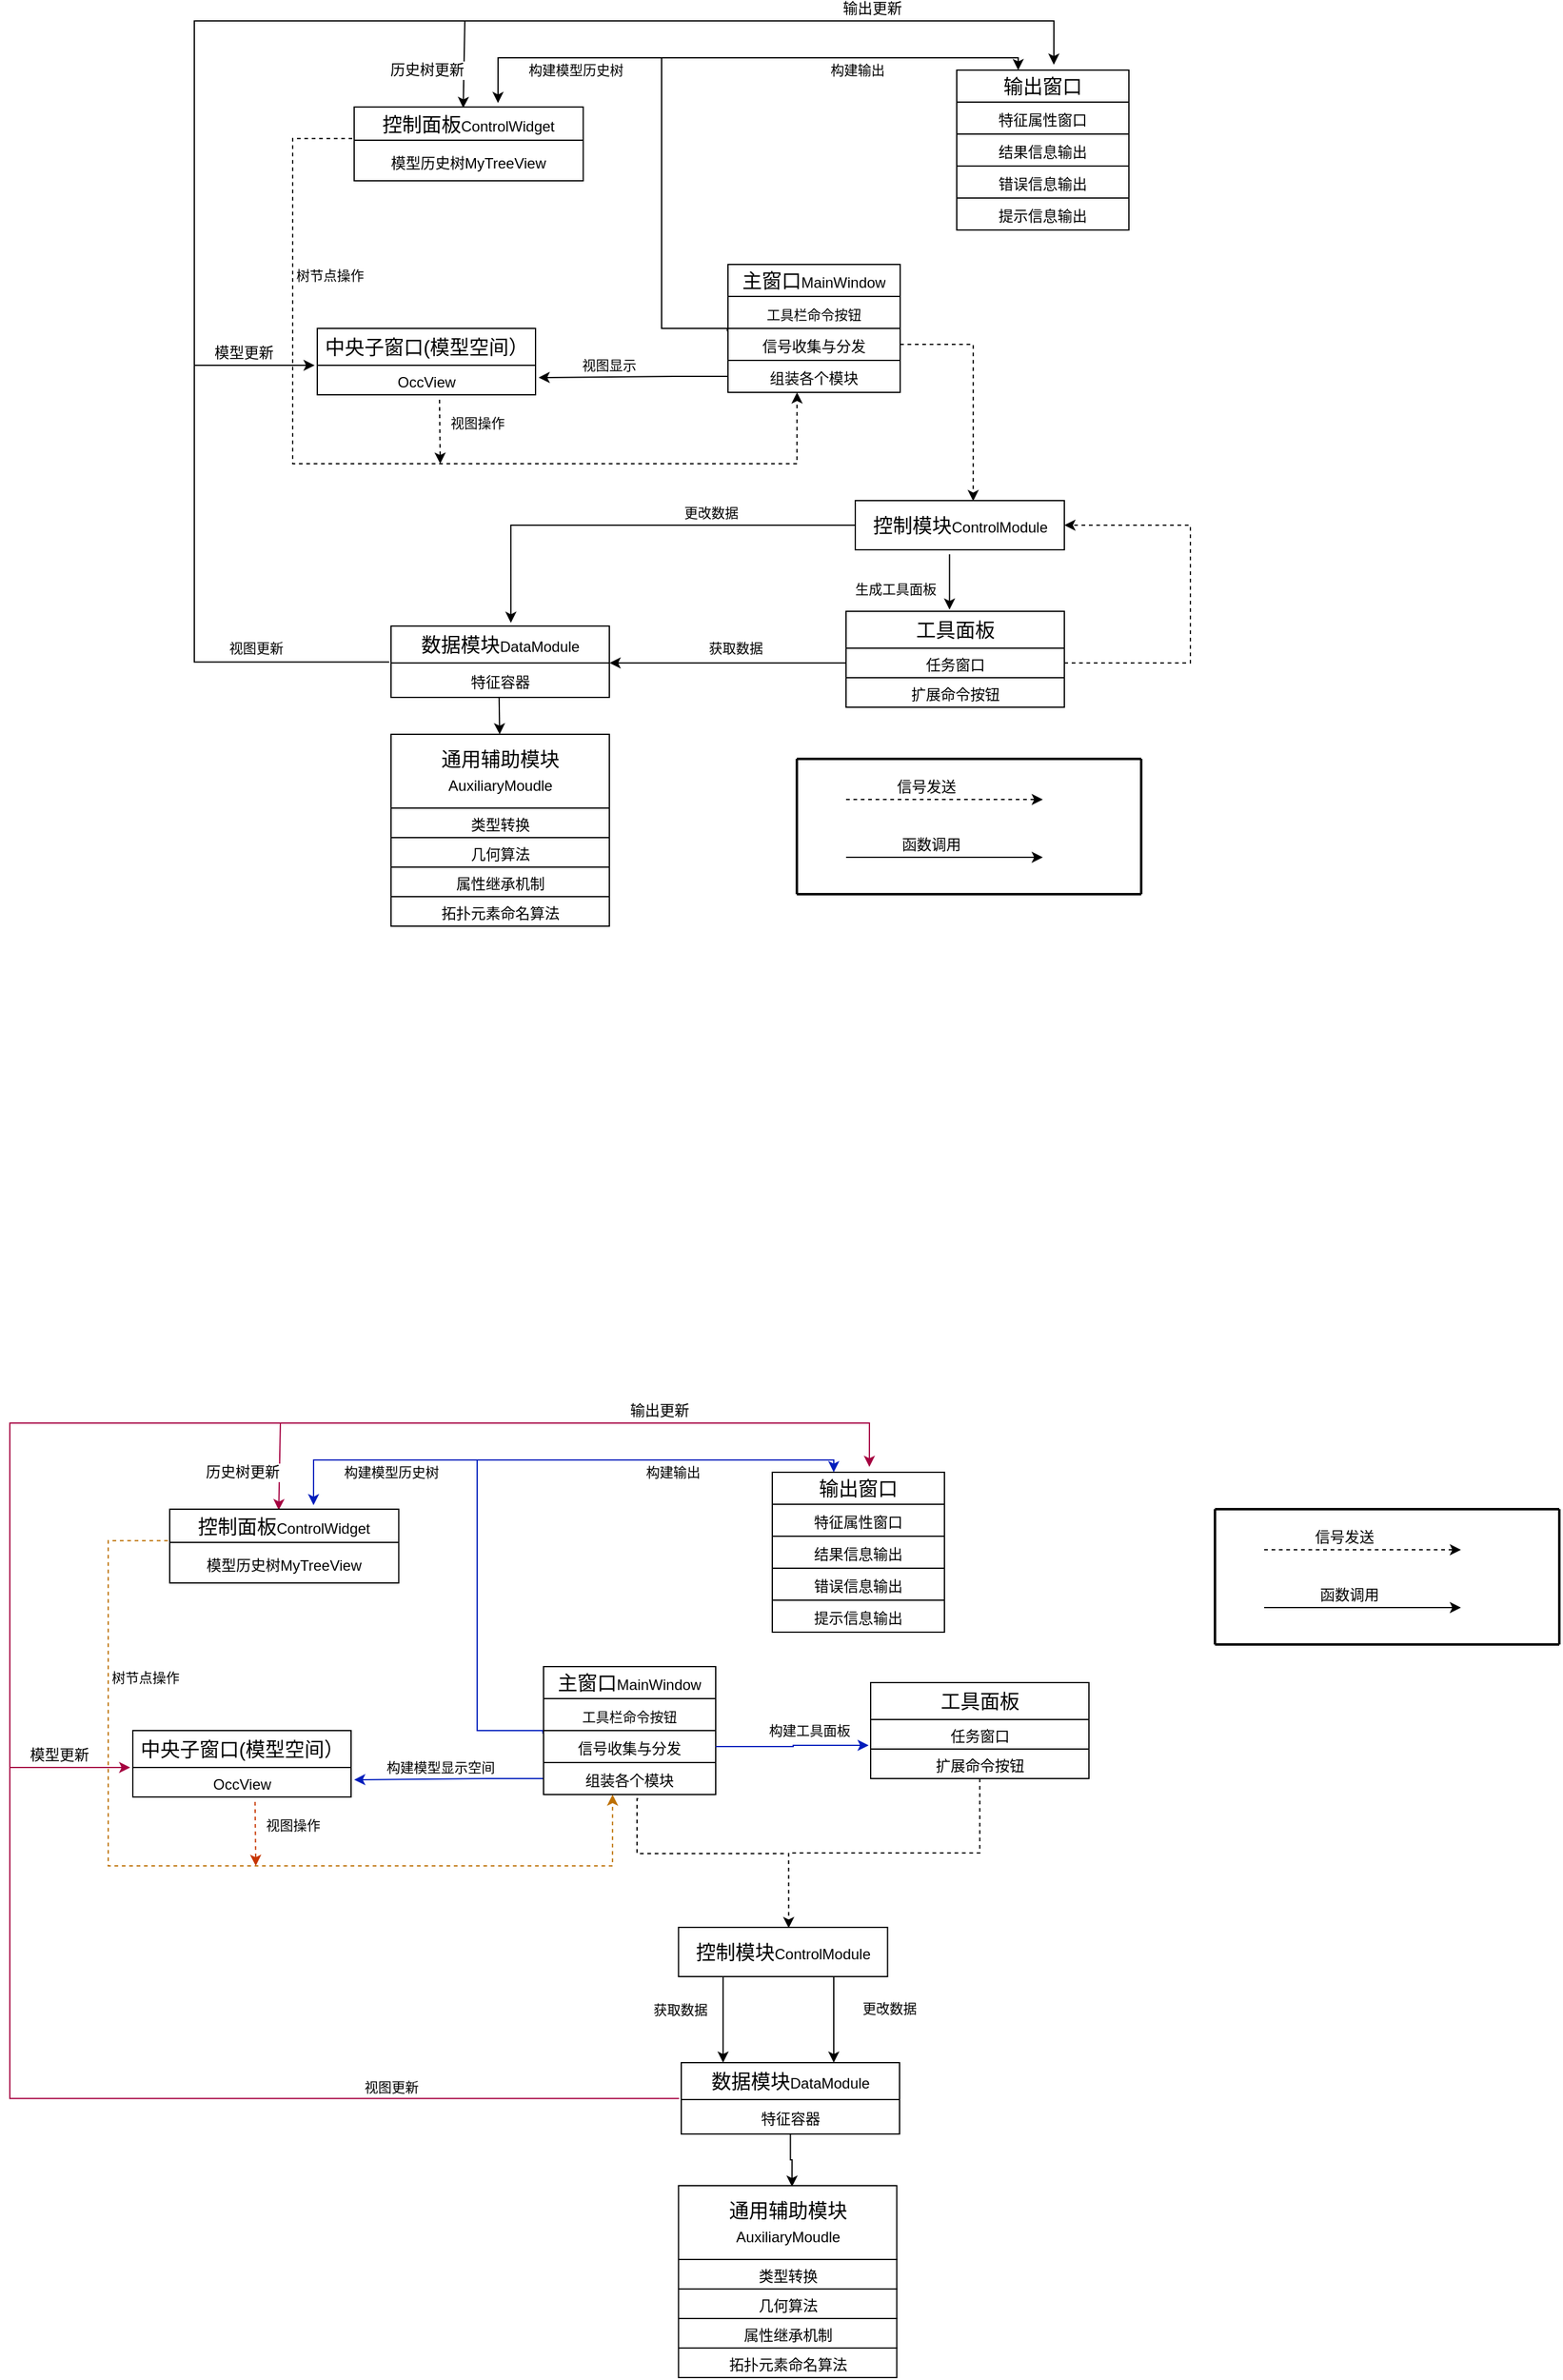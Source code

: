 <mxfile version="21.1.1" type="github">
  <diagram name="第 1 页" id="16RI17mL2uCNAuS8TD31">
    <mxGraphModel dx="2670" dy="2048" grid="1" gridSize="10" guides="1" tooltips="1" connect="1" arrows="1" fold="1" page="1" pageScale="1" pageWidth="827" pageHeight="1169" math="0" shadow="0">
      <root>
        <mxCell id="0" />
        <mxCell id="1" parent="0" />
        <mxCell id="DAp46HCaXQgZN_aL6sgi-24" value="" style="endArrow=classic;html=1;rounded=0;exitX=0;exitY=0.5;exitDx=0;exitDy=0;" parent="1" source="DAp46HCaXQgZN_aL6sgi-97" edge="1">
          <mxGeometry width="50" height="50" relative="1" as="geometry">
            <mxPoint x="270" y="200" as="sourcePoint" />
            <mxPoint x="120" y="240" as="targetPoint" />
            <Array as="points">
              <mxPoint x="230" y="239" />
            </Array>
          </mxGeometry>
        </mxCell>
        <mxCell id="DAp46HCaXQgZN_aL6sgi-27" value="视图显示" style="edgeLabel;html=1;align=center;verticalAlign=middle;resizable=0;points=[];" parent="DAp46HCaXQgZN_aL6sgi-24" vertex="1" connectable="0">
          <mxGeometry x="0.44" y="-3" relative="1" as="geometry">
            <mxPoint x="14" y="-7" as="offset" />
          </mxGeometry>
        </mxCell>
        <mxCell id="DAp46HCaXQgZN_aL6sgi-25" value="" style="endArrow=classic;html=1;rounded=0;entryX=0.628;entryY=-0.119;entryDx=0;entryDy=0;entryPerimeter=0;edgeStyle=orthogonalEdgeStyle;exitX=-0.004;exitY=0.092;exitDx=0;exitDy=0;exitPerimeter=0;" parent="1" source="DAp46HCaXQgZN_aL6sgi-95" target="DAp46HCaXQgZN_aL6sgi-133" edge="1">
          <mxGeometry width="50" height="50" relative="1" as="geometry">
            <mxPoint x="200" y="200" as="sourcePoint" />
            <mxPoint x="92.245" y="-9.37" as="targetPoint" />
            <Array as="points">
              <mxPoint x="273" y="200" />
              <mxPoint x="220" y="200" />
              <mxPoint x="220" y="-20" />
              <mxPoint x="87" y="-20" />
            </Array>
          </mxGeometry>
        </mxCell>
        <mxCell id="DAp46HCaXQgZN_aL6sgi-28" value="构建模型历史树" style="edgeLabel;html=1;align=center;verticalAlign=middle;resizable=0;points=[];" parent="DAp46HCaXQgZN_aL6sgi-25" vertex="1" connectable="0">
          <mxGeometry x="0.555" y="-3" relative="1" as="geometry">
            <mxPoint y="13" as="offset" />
          </mxGeometry>
        </mxCell>
        <mxCell id="DAp46HCaXQgZN_aL6sgi-29" value="" style="endArrow=classic;html=1;rounded=0;edgeStyle=orthogonalEdgeStyle;entryX=0.357;entryY=0;entryDx=0;entryDy=0;entryPerimeter=0;" parent="1" target="DAp46HCaXQgZN_aL6sgi-73" edge="1">
          <mxGeometry width="50" height="50" relative="1" as="geometry">
            <mxPoint x="220" y="-20" as="sourcePoint" />
            <mxPoint x="510" y="50" as="targetPoint" />
            <Array as="points">
              <mxPoint x="510" y="-20" />
            </Array>
          </mxGeometry>
        </mxCell>
        <mxCell id="DAp46HCaXQgZN_aL6sgi-30" value="构建输出" style="edgeLabel;html=1;align=center;verticalAlign=middle;resizable=0;points=[];" parent="DAp46HCaXQgZN_aL6sgi-29" vertex="1" connectable="0">
          <mxGeometry x="0.023" y="5" relative="1" as="geometry">
            <mxPoint x="5" y="15" as="offset" />
          </mxGeometry>
        </mxCell>
        <mxCell id="DAp46HCaXQgZN_aL6sgi-31" value="" style="endArrow=classic;html=1;rounded=0;edgeStyle=orthogonalEdgeStyle;dashed=1;entryX=0.401;entryY=1;entryDx=0;entryDy=0;entryPerimeter=0;exitX=-0.008;exitY=-0.042;exitDx=0;exitDy=0;exitPerimeter=0;" parent="1" source="DAp46HCaXQgZN_aL6sgi-135" target="DAp46HCaXQgZN_aL6sgi-97" edge="1">
          <mxGeometry width="50" height="50" relative="1" as="geometry">
            <mxPoint x="2.5" y="40" as="sourcePoint" />
            <mxPoint x="330" y="230" as="targetPoint" />
            <Array as="points">
              <mxPoint x="-80" y="46" />
              <mxPoint x="-80" y="310" />
              <mxPoint x="330" y="310" />
            </Array>
          </mxGeometry>
        </mxCell>
        <mxCell id="DAp46HCaXQgZN_aL6sgi-37" value="树节点操作" style="edgeLabel;html=1;align=center;verticalAlign=middle;resizable=0;points=[];" parent="DAp46HCaXQgZN_aL6sgi-31" vertex="1" connectable="0">
          <mxGeometry x="-0.556" y="1" relative="1" as="geometry">
            <mxPoint x="29" y="-14" as="offset" />
          </mxGeometry>
        </mxCell>
        <mxCell id="DAp46HCaXQgZN_aL6sgi-38" value="" style="endArrow=classic;html=1;rounded=0;exitX=0.56;exitY=1.167;exitDx=0;exitDy=0;dashed=1;exitPerimeter=0;" parent="1" source="DAp46HCaXQgZN_aL6sgi-127" edge="1">
          <mxGeometry width="50" height="50" relative="1" as="geometry">
            <mxPoint x="35" y="230" as="sourcePoint" />
            <mxPoint x="40" y="310" as="targetPoint" />
            <Array as="points" />
          </mxGeometry>
        </mxCell>
        <mxCell id="DAp46HCaXQgZN_aL6sgi-39" value="视图操作" style="edgeLabel;html=1;align=center;verticalAlign=middle;resizable=0;points=[];" parent="DAp46HCaXQgZN_aL6sgi-38" vertex="1" connectable="0">
          <mxGeometry x="-0.28" relative="1" as="geometry">
            <mxPoint x="30" as="offset" />
          </mxGeometry>
        </mxCell>
        <mxCell id="DAp46HCaXQgZN_aL6sgi-40" value="" style="endArrow=classic;html=1;rounded=0;exitX=1;exitY=0.5;exitDx=0;exitDy=0;entryX=0.564;entryY=0.01;entryDx=0;entryDy=0;edgeStyle=orthogonalEdgeStyle;entryPerimeter=0;dashed=1;" parent="1" source="DAp46HCaXQgZN_aL6sgi-95" target="DAp46HCaXQgZN_aL6sgi-143" edge="1">
          <mxGeometry width="50" height="50" relative="1" as="geometry">
            <mxPoint x="390" y="200" as="sourcePoint" />
            <mxPoint x="454" y="310" as="targetPoint" />
          </mxGeometry>
        </mxCell>
        <mxCell id="DAp46HCaXQgZN_aL6sgi-46" value="" style="endArrow=classic;html=1;rounded=0;exitX=0;exitY=0.5;exitDx=0;exitDy=0;edgeStyle=orthogonalEdgeStyle;entryX=0.549;entryY=-0.087;entryDx=0;entryDy=0;entryPerimeter=0;" parent="1" source="DAp46HCaXQgZN_aL6sgi-143" target="DAp46HCaXQgZN_aL6sgi-138" edge="1">
          <mxGeometry width="50" height="50" relative="1" as="geometry">
            <mxPoint x="412.24" y="378" as="sourcePoint" />
            <mxPoint x="40" y="420" as="targetPoint" />
            <Array as="points">
              <mxPoint x="97" y="360" />
            </Array>
          </mxGeometry>
        </mxCell>
        <mxCell id="DAp46HCaXQgZN_aL6sgi-47" value="更改数据" style="edgeLabel;html=1;align=center;verticalAlign=middle;resizable=0;points=[];" parent="DAp46HCaXQgZN_aL6sgi-46" vertex="1" connectable="0">
          <mxGeometry x="0.297" relative="1" as="geometry">
            <mxPoint x="115" y="-10" as="offset" />
          </mxGeometry>
        </mxCell>
        <mxCell id="DAp46HCaXQgZN_aL6sgi-53" value="" style="endArrow=classic;html=1;rounded=0;exitX=0.451;exitY=1.09;exitDx=0;exitDy=0;entryX=0.474;entryY=-0.047;entryDx=0;entryDy=0;entryPerimeter=0;exitPerimeter=0;" parent="1" source="DAp46HCaXQgZN_aL6sgi-143" target="DAp46HCaXQgZN_aL6sgi-114" edge="1">
          <mxGeometry width="50" height="50" relative="1" as="geometry">
            <mxPoint x="454" y="390" as="sourcePoint" />
            <mxPoint x="445" y="440" as="targetPoint" />
          </mxGeometry>
        </mxCell>
        <mxCell id="DAp46HCaXQgZN_aL6sgi-54" value="生成工具面板" style="edgeLabel;html=1;align=center;verticalAlign=middle;resizable=0;points=[];" parent="DAp46HCaXQgZN_aL6sgi-53" vertex="1" connectable="0">
          <mxGeometry x="0.117" y="-1" relative="1" as="geometry">
            <mxPoint x="-43" y="3" as="offset" />
          </mxGeometry>
        </mxCell>
        <mxCell id="DAp46HCaXQgZN_aL6sgi-55" value="" style="endArrow=classic;html=1;rounded=0;exitX=1;exitY=0.5;exitDx=0;exitDy=0;entryX=1;entryY=0.5;entryDx=0;entryDy=0;dashed=1;edgeStyle=orthogonalEdgeStyle;" parent="1" source="DAp46HCaXQgZN_aL6sgi-116" target="DAp46HCaXQgZN_aL6sgi-143" edge="1">
          <mxGeometry width="50" height="50" relative="1" as="geometry">
            <mxPoint x="500" y="485" as="sourcePoint" />
            <mxPoint x="496.24" y="360.4" as="targetPoint" />
            <Array as="points">
              <mxPoint x="650" y="472" />
              <mxPoint x="650" y="360" />
            </Array>
          </mxGeometry>
        </mxCell>
        <mxCell id="DAp46HCaXQgZN_aL6sgi-56" value="" style="endArrow=classic;html=1;rounded=0;entryX=1.001;entryY=0;entryDx=0;entryDy=0;entryPerimeter=0;exitX=0;exitY=0.5;exitDx=0;exitDy=0;" parent="1" source="DAp46HCaXQgZN_aL6sgi-116" target="DAp46HCaXQgZN_aL6sgi-140" edge="1">
          <mxGeometry width="50" height="50" relative="1" as="geometry">
            <mxPoint x="154.66" y="470" as="sourcePoint" />
            <mxPoint x="454.66" y="461.875" as="targetPoint" />
            <Array as="points" />
          </mxGeometry>
        </mxCell>
        <mxCell id="DAp46HCaXQgZN_aL6sgi-57" value="获取数据" style="edgeLabel;html=1;align=center;verticalAlign=middle;resizable=0;points=[];" parent="DAp46HCaXQgZN_aL6sgi-56" vertex="1" connectable="0">
          <mxGeometry x="-0.155" relative="1" as="geometry">
            <mxPoint x="-9" y="-12" as="offset" />
          </mxGeometry>
        </mxCell>
        <mxCell id="DAp46HCaXQgZN_aL6sgi-58" value="" style="endArrow=classic;html=1;rounded=0;edgeStyle=orthogonalEdgeStyle;entryX=0.564;entryY=-0.169;entryDx=0;entryDy=0;entryPerimeter=0;exitX=-0.008;exitY=0.973;exitDx=0;exitDy=0;exitPerimeter=0;" parent="1" source="DAp46HCaXQgZN_aL6sgi-138" target="DAp46HCaXQgZN_aL6sgi-73" edge="1">
          <mxGeometry width="50" height="50" relative="1" as="geometry">
            <mxPoint x="-60" y="460" as="sourcePoint" />
            <mxPoint x="540" y="40" as="targetPoint" />
            <Array as="points">
              <mxPoint x="-160" y="471" />
              <mxPoint x="-160" y="-50" />
              <mxPoint x="539" y="-50" />
            </Array>
          </mxGeometry>
        </mxCell>
        <mxCell id="DAp46HCaXQgZN_aL6sgi-61" value="视图更新" style="edgeLabel;html=1;align=center;verticalAlign=middle;resizable=0;points=[];" parent="DAp46HCaXQgZN_aL6sgi-58" vertex="1" connectable="0">
          <mxGeometry x="-0.7" y="-4" relative="1" as="geometry">
            <mxPoint x="46" y="42" as="offset" />
          </mxGeometry>
        </mxCell>
        <mxCell id="DAp46HCaXQgZN_aL6sgi-153" value="输出更新" style="edgeLabel;html=1;align=center;verticalAlign=middle;resizable=0;points=[];fontSize=12;" parent="DAp46HCaXQgZN_aL6sgi-58" vertex="1" connectable="0">
          <mxGeometry x="0.89" y="-3" relative="1" as="geometry">
            <mxPoint x="-106" y="-13" as="offset" />
          </mxGeometry>
        </mxCell>
        <mxCell id="DAp46HCaXQgZN_aL6sgi-62" value="" style="endArrow=classic;html=1;rounded=0;entryX=-0.012;entryY=0;entryDx=0;entryDy=0;entryPerimeter=0;" parent="1" target="DAp46HCaXQgZN_aL6sgi-127" edge="1">
          <mxGeometry width="50" height="50" relative="1" as="geometry">
            <mxPoint x="-160" y="230" as="sourcePoint" />
            <mxPoint x="-25" y="200" as="targetPoint" />
          </mxGeometry>
        </mxCell>
        <mxCell id="DAp46HCaXQgZN_aL6sgi-151" value="模型更新" style="edgeLabel;html=1;align=center;verticalAlign=middle;resizable=0;points=[];fontSize=12;" parent="DAp46HCaXQgZN_aL6sgi-62" vertex="1" connectable="0">
          <mxGeometry x="-0.456" y="1" relative="1" as="geometry">
            <mxPoint x="13" y="-9" as="offset" />
          </mxGeometry>
        </mxCell>
        <mxCell id="DAp46HCaXQgZN_aL6sgi-63" value="" style="endArrow=classic;html=1;rounded=0;entryX=0.476;entryY=0.03;entryDx=0;entryDy=0;entryPerimeter=0;" parent="1" target="DAp46HCaXQgZN_aL6sgi-133" edge="1">
          <mxGeometry width="50" height="50" relative="1" as="geometry">
            <mxPoint x="60" y="-50" as="sourcePoint" />
            <mxPoint x="59.85" y="-8.56" as="targetPoint" />
          </mxGeometry>
        </mxCell>
        <mxCell id="DAp46HCaXQgZN_aL6sgi-152" value="历史树更新" style="edgeLabel;html=1;align=center;verticalAlign=middle;resizable=0;points=[];fontSize=12;" parent="DAp46HCaXQgZN_aL6sgi-63" vertex="1" connectable="0">
          <mxGeometry x="-0.298" y="-2" relative="1" as="geometry">
            <mxPoint x="-29" y="15" as="offset" />
          </mxGeometry>
        </mxCell>
        <mxCell id="DAp46HCaXQgZN_aL6sgi-72" value="" style="shape=table;startSize=0;container=1;collapsible=0;childLayout=tableLayout;fontSize=16;" parent="1" vertex="1">
          <mxGeometry x="460" y="-10" width="140" height="130" as="geometry" />
        </mxCell>
        <mxCell id="DAp46HCaXQgZN_aL6sgi-73" value="" style="shape=tableRow;horizontal=0;startSize=0;swimlaneHead=0;swimlaneBody=0;strokeColor=inherit;top=0;left=0;bottom=0;right=0;collapsible=0;dropTarget=0;fillColor=none;points=[[0,0.5],[1,0.5]];portConstraint=eastwest;fontSize=16;" parent="DAp46HCaXQgZN_aL6sgi-72" vertex="1">
          <mxGeometry width="140" height="26" as="geometry" />
        </mxCell>
        <mxCell id="DAp46HCaXQgZN_aL6sgi-74" value="&lt;font style=&quot;font-size: 16px;&quot;&gt;输出窗口&lt;/font&gt;" style="shape=partialRectangle;html=1;whiteSpace=wrap;connectable=0;strokeColor=inherit;overflow=hidden;fillColor=none;top=0;left=0;bottom=0;right=0;pointerEvents=1;fontSize=16;" parent="DAp46HCaXQgZN_aL6sgi-73" vertex="1">
          <mxGeometry width="140" height="26" as="geometry">
            <mxRectangle width="140" height="26" as="alternateBounds" />
          </mxGeometry>
        </mxCell>
        <mxCell id="DAp46HCaXQgZN_aL6sgi-77" value="" style="shape=tableRow;horizontal=0;startSize=0;swimlaneHead=0;swimlaneBody=0;strokeColor=inherit;top=0;left=0;bottom=0;right=0;collapsible=0;dropTarget=0;fillColor=none;points=[[0,0.5],[1,0.5]];portConstraint=eastwest;fontSize=16;" parent="DAp46HCaXQgZN_aL6sgi-72" vertex="1">
          <mxGeometry y="26" width="140" height="26" as="geometry" />
        </mxCell>
        <mxCell id="DAp46HCaXQgZN_aL6sgi-78" value="&lt;font style=&quot;font-size: 12px;&quot;&gt;特征属性窗口&lt;/font&gt;" style="shape=partialRectangle;html=1;whiteSpace=wrap;connectable=0;strokeColor=inherit;overflow=hidden;fillColor=none;top=0;left=0;bottom=0;right=0;pointerEvents=1;fontSize=16;" parent="DAp46HCaXQgZN_aL6sgi-77" vertex="1">
          <mxGeometry width="140" height="26" as="geometry">
            <mxRectangle width="140" height="26" as="alternateBounds" />
          </mxGeometry>
        </mxCell>
        <mxCell id="DAp46HCaXQgZN_aL6sgi-81" value="" style="shape=tableRow;horizontal=0;startSize=0;swimlaneHead=0;swimlaneBody=0;strokeColor=inherit;top=0;left=0;bottom=0;right=0;collapsible=0;dropTarget=0;fillColor=none;points=[[0,0.5],[1,0.5]];portConstraint=eastwest;fontSize=16;" parent="DAp46HCaXQgZN_aL6sgi-72" vertex="1">
          <mxGeometry y="52" width="140" height="26" as="geometry" />
        </mxCell>
        <mxCell id="DAp46HCaXQgZN_aL6sgi-82" value="&lt;font style=&quot;font-size: 12px;&quot;&gt;结果信息输出&lt;/font&gt;" style="shape=partialRectangle;html=1;whiteSpace=wrap;connectable=0;strokeColor=inherit;overflow=hidden;fillColor=none;top=0;left=0;bottom=0;right=0;pointerEvents=1;fontSize=16;" parent="DAp46HCaXQgZN_aL6sgi-81" vertex="1">
          <mxGeometry width="140" height="26" as="geometry">
            <mxRectangle width="140" height="26" as="alternateBounds" />
          </mxGeometry>
        </mxCell>
        <mxCell id="DAp46HCaXQgZN_aL6sgi-87" style="shape=tableRow;horizontal=0;startSize=0;swimlaneHead=0;swimlaneBody=0;strokeColor=inherit;top=0;left=0;bottom=0;right=0;collapsible=0;dropTarget=0;fillColor=none;points=[[0,0.5],[1,0.5]];portConstraint=eastwest;fontSize=16;" parent="DAp46HCaXQgZN_aL6sgi-72" vertex="1">
          <mxGeometry y="78" width="140" height="26" as="geometry" />
        </mxCell>
        <mxCell id="DAp46HCaXQgZN_aL6sgi-88" value="&lt;font style=&quot;font-size: 12px;&quot;&gt;错误信息输出&lt;/font&gt;" style="shape=partialRectangle;html=1;whiteSpace=wrap;connectable=0;strokeColor=inherit;overflow=hidden;fillColor=none;top=0;left=0;bottom=0;right=0;pointerEvents=1;fontSize=16;" parent="DAp46HCaXQgZN_aL6sgi-87" vertex="1">
          <mxGeometry width="140" height="26" as="geometry">
            <mxRectangle width="140" height="26" as="alternateBounds" />
          </mxGeometry>
        </mxCell>
        <mxCell id="DAp46HCaXQgZN_aL6sgi-85" style="shape=tableRow;horizontal=0;startSize=0;swimlaneHead=0;swimlaneBody=0;strokeColor=inherit;top=0;left=0;bottom=0;right=0;collapsible=0;dropTarget=0;fillColor=none;points=[[0,0.5],[1,0.5]];portConstraint=eastwest;fontSize=16;" parent="DAp46HCaXQgZN_aL6sgi-72" vertex="1">
          <mxGeometry y="104" width="140" height="26" as="geometry" />
        </mxCell>
        <mxCell id="DAp46HCaXQgZN_aL6sgi-86" value="&lt;font style=&quot;font-size: 12px;&quot;&gt;提示信息输出&lt;/font&gt;" style="shape=partialRectangle;html=1;whiteSpace=wrap;connectable=0;strokeColor=inherit;overflow=hidden;fillColor=none;top=0;left=0;bottom=0;right=0;pointerEvents=1;fontSize=16;" parent="DAp46HCaXQgZN_aL6sgi-85" vertex="1">
          <mxGeometry width="140" height="26" as="geometry">
            <mxRectangle width="140" height="26" as="alternateBounds" />
          </mxGeometry>
        </mxCell>
        <mxCell id="DAp46HCaXQgZN_aL6sgi-90" value="" style="shape=table;startSize=0;container=1;collapsible=0;childLayout=tableLayout;fontSize=16;" parent="1" vertex="1">
          <mxGeometry x="274" y="148" width="140" height="104" as="geometry" />
        </mxCell>
        <mxCell id="DAp46HCaXQgZN_aL6sgi-91" value="" style="shape=tableRow;horizontal=0;startSize=0;swimlaneHead=0;swimlaneBody=0;strokeColor=inherit;top=0;left=0;bottom=0;right=0;collapsible=0;dropTarget=0;fillColor=none;points=[[0,0.5],[1,0.5]];portConstraint=eastwest;fontSize=16;" parent="DAp46HCaXQgZN_aL6sgi-90" vertex="1">
          <mxGeometry width="140" height="26" as="geometry" />
        </mxCell>
        <mxCell id="DAp46HCaXQgZN_aL6sgi-92" value="主窗口&lt;font style=&quot;font-size: 12px;&quot;&gt;MainWindow&lt;/font&gt;" style="shape=partialRectangle;html=1;whiteSpace=wrap;connectable=0;strokeColor=inherit;overflow=hidden;fillColor=none;top=0;left=0;bottom=0;right=0;pointerEvents=1;fontSize=16;" parent="DAp46HCaXQgZN_aL6sgi-91" vertex="1">
          <mxGeometry width="140" height="26" as="geometry">
            <mxRectangle width="140" height="26" as="alternateBounds" />
          </mxGeometry>
        </mxCell>
        <mxCell id="DAp46HCaXQgZN_aL6sgi-93" value="" style="shape=tableRow;horizontal=0;startSize=0;swimlaneHead=0;swimlaneBody=0;strokeColor=inherit;top=0;left=0;bottom=0;right=0;collapsible=0;dropTarget=0;fillColor=none;points=[[0,0.5],[1,0.5]];portConstraint=eastwest;fontSize=16;" parent="DAp46HCaXQgZN_aL6sgi-90" vertex="1">
          <mxGeometry y="26" width="140" height="26" as="geometry" />
        </mxCell>
        <mxCell id="DAp46HCaXQgZN_aL6sgi-94" value="&lt;font style=&quot;font-size: 11px;&quot;&gt;工具栏命令按钮&lt;/font&gt;" style="shape=partialRectangle;html=1;whiteSpace=wrap;connectable=0;strokeColor=inherit;overflow=hidden;fillColor=none;top=0;left=0;bottom=0;right=0;pointerEvents=1;fontSize=16;" parent="DAp46HCaXQgZN_aL6sgi-93" vertex="1">
          <mxGeometry width="140" height="26" as="geometry">
            <mxRectangle width="140" height="26" as="alternateBounds" />
          </mxGeometry>
        </mxCell>
        <mxCell id="DAp46HCaXQgZN_aL6sgi-95" value="" style="shape=tableRow;horizontal=0;startSize=0;swimlaneHead=0;swimlaneBody=0;strokeColor=inherit;top=0;left=0;bottom=0;right=0;collapsible=0;dropTarget=0;fillColor=none;points=[[0,0.5],[1,0.5]];portConstraint=eastwest;fontSize=16;" parent="DAp46HCaXQgZN_aL6sgi-90" vertex="1">
          <mxGeometry y="52" width="140" height="26" as="geometry" />
        </mxCell>
        <mxCell id="DAp46HCaXQgZN_aL6sgi-96" value="&lt;font style=&quot;font-size: 12px;&quot;&gt;信号收集与分发&lt;/font&gt;" style="shape=partialRectangle;html=1;whiteSpace=wrap;connectable=0;strokeColor=inherit;overflow=hidden;fillColor=none;top=0;left=0;bottom=0;right=0;pointerEvents=1;fontSize=16;" parent="DAp46HCaXQgZN_aL6sgi-95" vertex="1">
          <mxGeometry width="140" height="26" as="geometry">
            <mxRectangle width="140" height="26" as="alternateBounds" />
          </mxGeometry>
        </mxCell>
        <mxCell id="DAp46HCaXQgZN_aL6sgi-97" style="shape=tableRow;horizontal=0;startSize=0;swimlaneHead=0;swimlaneBody=0;strokeColor=inherit;top=0;left=0;bottom=0;right=0;collapsible=0;dropTarget=0;fillColor=none;points=[[0,0.5],[1,0.5]];portConstraint=eastwest;fontSize=16;" parent="DAp46HCaXQgZN_aL6sgi-90" vertex="1">
          <mxGeometry y="78" width="140" height="26" as="geometry" />
        </mxCell>
        <mxCell id="DAp46HCaXQgZN_aL6sgi-98" value="&lt;font style=&quot;font-size: 12px;&quot;&gt;组装各个模块&lt;/font&gt;" style="shape=partialRectangle;html=1;whiteSpace=wrap;connectable=0;strokeColor=inherit;overflow=hidden;fillColor=none;top=0;left=0;bottom=0;right=0;pointerEvents=1;fontSize=16;" parent="DAp46HCaXQgZN_aL6sgi-97" vertex="1">
          <mxGeometry width="140" height="26" as="geometry">
            <mxRectangle width="140" height="26" as="alternateBounds" />
          </mxGeometry>
        </mxCell>
        <mxCell id="DAp46HCaXQgZN_aL6sgi-101" value="" style="shape=table;startSize=0;container=1;collapsible=0;childLayout=tableLayout;fontSize=16;" parent="1" vertex="1">
          <mxGeometry y="530" width="177.5" height="156" as="geometry" />
        </mxCell>
        <mxCell id="DAp46HCaXQgZN_aL6sgi-102" value="" style="shape=tableRow;horizontal=0;startSize=0;swimlaneHead=0;swimlaneBody=0;strokeColor=inherit;top=0;left=0;bottom=0;right=0;collapsible=0;dropTarget=0;fillColor=none;points=[[0,0.5],[1,0.5]];portConstraint=eastwest;fontSize=16;" parent="DAp46HCaXQgZN_aL6sgi-101" vertex="1">
          <mxGeometry width="177.5" height="60" as="geometry" />
        </mxCell>
        <mxCell id="DAp46HCaXQgZN_aL6sgi-103" value="通用辅助模块&lt;br style=&quot;border-color: var(--border-color); font-size: 12px;&quot;&gt;&lt;span style=&quot;font-size: 12px;&quot;&gt;AuxiliaryMoudle&lt;/span&gt;" style="shape=partialRectangle;html=1;whiteSpace=wrap;connectable=0;strokeColor=inherit;overflow=hidden;fillColor=none;top=0;left=0;bottom=0;right=0;pointerEvents=1;fontSize=16;" parent="DAp46HCaXQgZN_aL6sgi-102" vertex="1">
          <mxGeometry width="178" height="60" as="geometry">
            <mxRectangle width="178" height="60" as="alternateBounds" />
          </mxGeometry>
        </mxCell>
        <mxCell id="DAp46HCaXQgZN_aL6sgi-104" value="" style="shape=tableRow;horizontal=0;startSize=0;swimlaneHead=0;swimlaneBody=0;strokeColor=inherit;top=0;left=0;bottom=0;right=0;collapsible=0;dropTarget=0;fillColor=none;points=[[0,0.5],[1,0.5]];portConstraint=eastwest;fontSize=16;" parent="DAp46HCaXQgZN_aL6sgi-101" vertex="1">
          <mxGeometry y="60" width="177.5" height="24" as="geometry" />
        </mxCell>
        <mxCell id="DAp46HCaXQgZN_aL6sgi-105" value="&lt;font style=&quot;font-size: 12px;&quot;&gt;类型转换&lt;/font&gt;" style="shape=partialRectangle;html=1;whiteSpace=wrap;connectable=0;strokeColor=inherit;overflow=hidden;fillColor=none;top=0;left=0;bottom=0;right=0;pointerEvents=1;fontSize=16;" parent="DAp46HCaXQgZN_aL6sgi-104" vertex="1">
          <mxGeometry width="178" height="24" as="geometry">
            <mxRectangle width="178" height="24" as="alternateBounds" />
          </mxGeometry>
        </mxCell>
        <mxCell id="DAp46HCaXQgZN_aL6sgi-106" value="" style="shape=tableRow;horizontal=0;startSize=0;swimlaneHead=0;swimlaneBody=0;strokeColor=inherit;top=0;left=0;bottom=0;right=0;collapsible=0;dropTarget=0;fillColor=none;points=[[0,0.5],[1,0.5]];portConstraint=eastwest;fontSize=16;" parent="DAp46HCaXQgZN_aL6sgi-101" vertex="1">
          <mxGeometry y="84" width="177.5" height="24" as="geometry" />
        </mxCell>
        <mxCell id="DAp46HCaXQgZN_aL6sgi-107" value="&lt;font style=&quot;font-size: 12px;&quot;&gt;几何算法&lt;/font&gt;" style="shape=partialRectangle;html=1;whiteSpace=wrap;connectable=0;strokeColor=inherit;overflow=hidden;fillColor=none;top=0;left=0;bottom=0;right=0;pointerEvents=1;fontSize=16;" parent="DAp46HCaXQgZN_aL6sgi-106" vertex="1">
          <mxGeometry width="178" height="24" as="geometry">
            <mxRectangle width="178" height="24" as="alternateBounds" />
          </mxGeometry>
        </mxCell>
        <mxCell id="DAp46HCaXQgZN_aL6sgi-108" style="shape=tableRow;horizontal=0;startSize=0;swimlaneHead=0;swimlaneBody=0;strokeColor=inherit;top=0;left=0;bottom=0;right=0;collapsible=0;dropTarget=0;fillColor=none;points=[[0,0.5],[1,0.5]];portConstraint=eastwest;fontSize=16;" parent="DAp46HCaXQgZN_aL6sgi-101" vertex="1">
          <mxGeometry y="108" width="177.5" height="24" as="geometry" />
        </mxCell>
        <mxCell id="DAp46HCaXQgZN_aL6sgi-109" value="&lt;font style=&quot;font-size: 12px;&quot;&gt;属性继承机制&lt;/font&gt;" style="shape=partialRectangle;html=1;whiteSpace=wrap;connectable=0;strokeColor=inherit;overflow=hidden;fillColor=none;top=0;left=0;bottom=0;right=0;pointerEvents=1;fontSize=16;" parent="DAp46HCaXQgZN_aL6sgi-108" vertex="1">
          <mxGeometry width="178" height="24" as="geometry">
            <mxRectangle width="178" height="24" as="alternateBounds" />
          </mxGeometry>
        </mxCell>
        <mxCell id="DAp46HCaXQgZN_aL6sgi-110" style="shape=tableRow;horizontal=0;startSize=0;swimlaneHead=0;swimlaneBody=0;strokeColor=inherit;top=0;left=0;bottom=0;right=0;collapsible=0;dropTarget=0;fillColor=none;points=[[0,0.5],[1,0.5]];portConstraint=eastwest;fontSize=16;" parent="DAp46HCaXQgZN_aL6sgi-101" vertex="1">
          <mxGeometry y="132" width="177.5" height="24" as="geometry" />
        </mxCell>
        <mxCell id="DAp46HCaXQgZN_aL6sgi-111" value="&lt;font style=&quot;font-size: 12px;&quot;&gt;拓扑元素命名算法&lt;/font&gt;" style="shape=partialRectangle;html=1;whiteSpace=wrap;connectable=0;strokeColor=inherit;overflow=hidden;fillColor=none;top=0;left=0;bottom=0;right=0;pointerEvents=1;fontSize=16;" parent="DAp46HCaXQgZN_aL6sgi-110" vertex="1">
          <mxGeometry width="178" height="24" as="geometry">
            <mxRectangle width="178" height="24" as="alternateBounds" />
          </mxGeometry>
        </mxCell>
        <mxCell id="DAp46HCaXQgZN_aL6sgi-113" value="" style="shape=table;startSize=0;container=1;collapsible=0;childLayout=tableLayout;fontSize=16;" parent="1" vertex="1">
          <mxGeometry x="370" y="430" width="177.5" height="78" as="geometry" />
        </mxCell>
        <mxCell id="DAp46HCaXQgZN_aL6sgi-114" value="" style="shape=tableRow;horizontal=0;startSize=0;swimlaneHead=0;swimlaneBody=0;strokeColor=inherit;top=0;left=0;bottom=0;right=0;collapsible=0;dropTarget=0;fillColor=none;points=[[0,0.5],[1,0.5]];portConstraint=eastwest;fontSize=16;" parent="DAp46HCaXQgZN_aL6sgi-113" vertex="1">
          <mxGeometry width="177.5" height="30" as="geometry" />
        </mxCell>
        <mxCell id="DAp46HCaXQgZN_aL6sgi-115" value="工具面板" style="shape=partialRectangle;html=1;whiteSpace=wrap;connectable=0;strokeColor=inherit;overflow=hidden;fillColor=none;top=0;left=0;bottom=0;right=0;pointerEvents=1;fontSize=16;" parent="DAp46HCaXQgZN_aL6sgi-114" vertex="1">
          <mxGeometry width="178" height="30" as="geometry">
            <mxRectangle width="178" height="30" as="alternateBounds" />
          </mxGeometry>
        </mxCell>
        <mxCell id="DAp46HCaXQgZN_aL6sgi-116" value="" style="shape=tableRow;horizontal=0;startSize=0;swimlaneHead=0;swimlaneBody=0;strokeColor=inherit;top=0;left=0;bottom=0;right=0;collapsible=0;dropTarget=0;fillColor=none;points=[[0,0.5],[1,0.5]];portConstraint=eastwest;fontSize=16;" parent="DAp46HCaXQgZN_aL6sgi-113" vertex="1">
          <mxGeometry y="30" width="177.5" height="24" as="geometry" />
        </mxCell>
        <mxCell id="DAp46HCaXQgZN_aL6sgi-117" value="&lt;font style=&quot;font-size: 12px;&quot;&gt;任务窗口&lt;/font&gt;" style="shape=partialRectangle;html=1;whiteSpace=wrap;connectable=0;strokeColor=inherit;overflow=hidden;fillColor=none;top=0;left=0;bottom=0;right=0;pointerEvents=1;fontSize=16;" parent="DAp46HCaXQgZN_aL6sgi-116" vertex="1">
          <mxGeometry width="178" height="24" as="geometry">
            <mxRectangle width="178" height="24" as="alternateBounds" />
          </mxGeometry>
        </mxCell>
        <mxCell id="DAp46HCaXQgZN_aL6sgi-122" style="shape=tableRow;horizontal=0;startSize=0;swimlaneHead=0;swimlaneBody=0;strokeColor=inherit;top=0;left=0;bottom=0;right=0;collapsible=0;dropTarget=0;fillColor=none;points=[[0,0.5],[1,0.5]];portConstraint=eastwest;fontSize=16;" parent="DAp46HCaXQgZN_aL6sgi-113" vertex="1">
          <mxGeometry y="54" width="177.5" height="24" as="geometry" />
        </mxCell>
        <mxCell id="DAp46HCaXQgZN_aL6sgi-123" value="&lt;font style=&quot;font-size: 12px;&quot;&gt;扩展命令按钮&lt;/font&gt;" style="shape=partialRectangle;html=1;whiteSpace=wrap;connectable=0;strokeColor=inherit;overflow=hidden;fillColor=none;top=0;left=0;bottom=0;right=0;pointerEvents=1;fontSize=16;" parent="DAp46HCaXQgZN_aL6sgi-122" vertex="1">
          <mxGeometry width="178" height="24" as="geometry">
            <mxRectangle width="178" height="24" as="alternateBounds" />
          </mxGeometry>
        </mxCell>
        <mxCell id="DAp46HCaXQgZN_aL6sgi-124" value="" style="shape=table;startSize=0;container=1;collapsible=0;childLayout=tableLayout;fontSize=16;" parent="1" vertex="1">
          <mxGeometry x="-60" y="200" width="177.5" height="54" as="geometry" />
        </mxCell>
        <mxCell id="DAp46HCaXQgZN_aL6sgi-125" value="" style="shape=tableRow;horizontal=0;startSize=0;swimlaneHead=0;swimlaneBody=0;strokeColor=inherit;top=0;left=0;bottom=0;right=0;collapsible=0;dropTarget=0;fillColor=none;points=[[0,0.5],[1,0.5]];portConstraint=eastwest;fontSize=16;" parent="DAp46HCaXQgZN_aL6sgi-124" vertex="1">
          <mxGeometry width="177.5" height="30" as="geometry" />
        </mxCell>
        <mxCell id="DAp46HCaXQgZN_aL6sgi-126" value="中央子窗口(模型空间）" style="shape=partialRectangle;html=1;whiteSpace=wrap;connectable=0;strokeColor=inherit;overflow=hidden;fillColor=none;top=0;left=0;bottom=0;right=0;pointerEvents=1;fontSize=16;" parent="DAp46HCaXQgZN_aL6sgi-125" vertex="1">
          <mxGeometry width="178" height="30" as="geometry">
            <mxRectangle width="178" height="30" as="alternateBounds" />
          </mxGeometry>
        </mxCell>
        <mxCell id="DAp46HCaXQgZN_aL6sgi-127" value="" style="shape=tableRow;horizontal=0;startSize=0;swimlaneHead=0;swimlaneBody=0;strokeColor=inherit;top=0;left=0;bottom=0;right=0;collapsible=0;dropTarget=0;fillColor=none;points=[[0,0.5],[1,0.5]];portConstraint=eastwest;fontSize=16;" parent="DAp46HCaXQgZN_aL6sgi-124" vertex="1">
          <mxGeometry y="30" width="177.5" height="24" as="geometry" />
        </mxCell>
        <mxCell id="DAp46HCaXQgZN_aL6sgi-128" value="&lt;font style=&quot;font-size: 12px;&quot;&gt;OccView&lt;/font&gt;" style="shape=partialRectangle;html=1;whiteSpace=wrap;connectable=0;strokeColor=inherit;overflow=hidden;fillColor=none;top=0;left=0;bottom=0;right=0;pointerEvents=1;fontSize=16;" parent="DAp46HCaXQgZN_aL6sgi-127" vertex="1">
          <mxGeometry width="178" height="24" as="geometry">
            <mxRectangle width="178" height="24" as="alternateBounds" />
          </mxGeometry>
        </mxCell>
        <mxCell id="DAp46HCaXQgZN_aL6sgi-132" value="" style="shape=table;startSize=0;container=1;collapsible=0;childLayout=tableLayout;fontSize=16;" parent="1" vertex="1">
          <mxGeometry x="-30" y="20" width="186.25" height="60" as="geometry" />
        </mxCell>
        <mxCell id="DAp46HCaXQgZN_aL6sgi-133" value="" style="shape=tableRow;horizontal=0;startSize=0;swimlaneHead=0;swimlaneBody=0;strokeColor=inherit;top=0;left=0;bottom=0;right=0;collapsible=0;dropTarget=0;fillColor=none;points=[[0,0.5],[1,0.5]];portConstraint=eastwest;fontSize=16;" parent="DAp46HCaXQgZN_aL6sgi-132" vertex="1">
          <mxGeometry width="186.25" height="27" as="geometry" />
        </mxCell>
        <mxCell id="DAp46HCaXQgZN_aL6sgi-134" value="控制面板&lt;span style=&quot;font-size: 12px;&quot;&gt;ControlWidget&lt;/span&gt;" style="shape=partialRectangle;html=1;whiteSpace=wrap;connectable=0;strokeColor=inherit;overflow=hidden;fillColor=none;top=0;left=0;bottom=0;right=0;pointerEvents=1;fontSize=16;" parent="DAp46HCaXQgZN_aL6sgi-133" vertex="1">
          <mxGeometry width="186" height="27" as="geometry">
            <mxRectangle width="186" height="27" as="alternateBounds" />
          </mxGeometry>
        </mxCell>
        <mxCell id="DAp46HCaXQgZN_aL6sgi-135" value="" style="shape=tableRow;horizontal=0;startSize=0;swimlaneHead=0;swimlaneBody=0;strokeColor=inherit;top=0;left=0;bottom=0;right=0;collapsible=0;dropTarget=0;fillColor=none;points=[[0,0.5],[1,0.5]];portConstraint=eastwest;fontSize=16;" parent="DAp46HCaXQgZN_aL6sgi-132" vertex="1">
          <mxGeometry y="27" width="186.25" height="33" as="geometry" />
        </mxCell>
        <mxCell id="DAp46HCaXQgZN_aL6sgi-136" value="&lt;font style=&quot;font-size: 12px;&quot;&gt;模型历史树MyTreeView&lt;/font&gt;" style="shape=partialRectangle;html=1;whiteSpace=wrap;connectable=0;strokeColor=inherit;overflow=hidden;fillColor=none;top=0;left=0;bottom=0;right=0;pointerEvents=1;fontSize=16;" parent="DAp46HCaXQgZN_aL6sgi-135" vertex="1">
          <mxGeometry width="186" height="33" as="geometry">
            <mxRectangle width="186" height="33" as="alternateBounds" />
          </mxGeometry>
        </mxCell>
        <mxCell id="DAp46HCaXQgZN_aL6sgi-137" value="" style="shape=table;startSize=0;container=1;collapsible=0;childLayout=tableLayout;fontSize=16;" parent="1" vertex="1">
          <mxGeometry y="442" width="177.5" height="58" as="geometry" />
        </mxCell>
        <mxCell id="DAp46HCaXQgZN_aL6sgi-138" value="" style="shape=tableRow;horizontal=0;startSize=0;swimlaneHead=0;swimlaneBody=0;strokeColor=inherit;top=0;left=0;bottom=0;right=0;collapsible=0;dropTarget=0;fillColor=none;points=[[0,0.5],[1,0.5]];portConstraint=eastwest;fontSize=16;" parent="DAp46HCaXQgZN_aL6sgi-137" vertex="1">
          <mxGeometry width="177.5" height="30" as="geometry" />
        </mxCell>
        <mxCell id="DAp46HCaXQgZN_aL6sgi-139" value="数据模块&lt;span style=&quot;font-size: 12px;&quot;&gt;DataModule&lt;/span&gt;" style="shape=partialRectangle;html=1;whiteSpace=wrap;connectable=0;strokeColor=inherit;overflow=hidden;fillColor=none;top=0;left=0;bottom=0;right=0;pointerEvents=1;fontSize=16;" parent="DAp46HCaXQgZN_aL6sgi-138" vertex="1">
          <mxGeometry width="178" height="30" as="geometry">
            <mxRectangle width="178" height="30" as="alternateBounds" />
          </mxGeometry>
        </mxCell>
        <mxCell id="DAp46HCaXQgZN_aL6sgi-140" value="" style="shape=tableRow;horizontal=0;startSize=0;swimlaneHead=0;swimlaneBody=0;strokeColor=inherit;top=0;left=0;bottom=0;right=0;collapsible=0;dropTarget=0;fillColor=none;points=[[0,0.5],[1,0.5]];portConstraint=eastwest;fontSize=16;" parent="DAp46HCaXQgZN_aL6sgi-137" vertex="1">
          <mxGeometry y="30" width="177.5" height="28" as="geometry" />
        </mxCell>
        <mxCell id="DAp46HCaXQgZN_aL6sgi-141" value="&lt;font style=&quot;font-size: 12px;&quot;&gt;特征容器&lt;/font&gt;" style="shape=partialRectangle;html=1;whiteSpace=wrap;connectable=0;strokeColor=inherit;overflow=hidden;fillColor=none;top=0;left=0;bottom=0;right=0;pointerEvents=1;fontSize=16;" parent="DAp46HCaXQgZN_aL6sgi-140" vertex="1">
          <mxGeometry width="178" height="28" as="geometry">
            <mxRectangle width="178" height="28" as="alternateBounds" />
          </mxGeometry>
        </mxCell>
        <mxCell id="DAp46HCaXQgZN_aL6sgi-142" value="" style="shape=table;startSize=0;container=1;collapsible=0;childLayout=tableLayout;fontSize=16;" parent="1" vertex="1">
          <mxGeometry x="377.5" y="340" width="170" height="40" as="geometry" />
        </mxCell>
        <mxCell id="DAp46HCaXQgZN_aL6sgi-143" value="" style="shape=tableRow;horizontal=0;startSize=0;swimlaneHead=0;swimlaneBody=0;strokeColor=inherit;top=0;left=0;bottom=0;right=0;collapsible=0;dropTarget=0;fillColor=none;points=[[0,0.5],[1,0.5]];portConstraint=eastwest;fontSize=16;" parent="DAp46HCaXQgZN_aL6sgi-142" vertex="1">
          <mxGeometry width="170" height="40" as="geometry" />
        </mxCell>
        <mxCell id="DAp46HCaXQgZN_aL6sgi-144" value="控制模块&lt;span style=&quot;font-size: 12px;&quot;&gt;ControlModule&lt;/span&gt;" style="shape=partialRectangle;html=1;whiteSpace=wrap;connectable=0;strokeColor=inherit;overflow=hidden;fillColor=none;top=0;left=0;bottom=0;right=0;pointerEvents=1;fontSize=16;" parent="DAp46HCaXQgZN_aL6sgi-143" vertex="1">
          <mxGeometry width="170" height="40" as="geometry">
            <mxRectangle width="170" height="40" as="alternateBounds" />
          </mxGeometry>
        </mxCell>
        <mxCell id="DAp46HCaXQgZN_aL6sgi-154" value="" style="endArrow=classic;html=1;rounded=0;fontSize=12;dashed=1;" parent="1" edge="1">
          <mxGeometry width="50" height="50" relative="1" as="geometry">
            <mxPoint x="370" y="583" as="sourcePoint" />
            <mxPoint x="530" y="583" as="targetPoint" />
          </mxGeometry>
        </mxCell>
        <mxCell id="DAp46HCaXQgZN_aL6sgi-157" value="信号发送" style="edgeLabel;html=1;align=center;verticalAlign=middle;resizable=0;points=[];fontSize=12;" parent="DAp46HCaXQgZN_aL6sgi-154" vertex="1" connectable="0">
          <mxGeometry x="-0.205" y="4" relative="1" as="geometry">
            <mxPoint x="1" y="-6" as="offset" />
          </mxGeometry>
        </mxCell>
        <mxCell id="DAp46HCaXQgZN_aL6sgi-155" value="" style="endArrow=classic;html=1;rounded=0;fontSize=12;" parent="1" edge="1">
          <mxGeometry width="50" height="50" relative="1" as="geometry">
            <mxPoint x="370" y="630" as="sourcePoint" />
            <mxPoint x="530" y="630" as="targetPoint" />
          </mxGeometry>
        </mxCell>
        <mxCell id="DAp46HCaXQgZN_aL6sgi-156" value="函数调用" style="edgeLabel;html=1;align=center;verticalAlign=middle;resizable=0;points=[];fontSize=12;" parent="DAp46HCaXQgZN_aL6sgi-155" vertex="1" connectable="0">
          <mxGeometry x="-0.223" y="3" relative="1" as="geometry">
            <mxPoint x="7" y="-7" as="offset" />
          </mxGeometry>
        </mxCell>
        <mxCell id="DAp46HCaXQgZN_aL6sgi-172" value="" style="endArrow=none;html=1;strokeWidth=2;rounded=0;fontSize=12;" parent="1" edge="1">
          <mxGeometry width="50" height="50" relative="1" as="geometry">
            <mxPoint x="330" y="660" as="sourcePoint" />
            <mxPoint x="330" y="550" as="targetPoint" />
          </mxGeometry>
        </mxCell>
        <mxCell id="DAp46HCaXQgZN_aL6sgi-174" value="" style="endArrow=none;html=1;strokeWidth=2;rounded=0;fontSize=12;" parent="1" edge="1">
          <mxGeometry width="50" height="50" relative="1" as="geometry">
            <mxPoint x="610" y="660" as="sourcePoint" />
            <mxPoint x="330" y="660" as="targetPoint" />
          </mxGeometry>
        </mxCell>
        <mxCell id="DAp46HCaXQgZN_aL6sgi-175" value="" style="endArrow=none;html=1;strokeWidth=2;rounded=0;fontSize=12;" parent="1" edge="1">
          <mxGeometry width="50" height="50" relative="1" as="geometry">
            <mxPoint x="610" y="660" as="sourcePoint" />
            <mxPoint x="610" y="550" as="targetPoint" />
          </mxGeometry>
        </mxCell>
        <mxCell id="DAp46HCaXQgZN_aL6sgi-176" value="" style="endArrow=none;html=1;strokeWidth=2;rounded=0;fontSize=12;" parent="1" edge="1">
          <mxGeometry width="50" height="50" relative="1" as="geometry">
            <mxPoint x="610" y="550" as="sourcePoint" />
            <mxPoint x="330" y="550" as="targetPoint" />
          </mxGeometry>
        </mxCell>
        <mxCell id="DAp46HCaXQgZN_aL6sgi-177" value="" style="endArrow=classic;html=1;rounded=0;fontSize=12;exitX=0.495;exitY=0.985;exitDx=0;exitDy=0;exitPerimeter=0;" parent="1" source="DAp46HCaXQgZN_aL6sgi-140" target="DAp46HCaXQgZN_aL6sgi-102" edge="1">
          <mxGeometry width="50" height="50" relative="1" as="geometry">
            <mxPoint x="80" y="510" as="sourcePoint" />
            <mxPoint x="80" y="520" as="targetPoint" />
          </mxGeometry>
        </mxCell>
        <mxCell id="ESSsQNxdiNKSzsepyqjI-91" value="" style="endArrow=classic;html=1;rounded=0;exitX=0;exitY=0.5;exitDx=0;exitDy=0;fillColor=#0050ef;strokeColor=#001DBC;" edge="1" parent="1" source="ESSsQNxdiNKSzsepyqjI-134">
          <mxGeometry width="50" height="50" relative="1" as="geometry">
            <mxPoint x="120" y="1340" as="sourcePoint" />
            <mxPoint x="-30" y="1380" as="targetPoint" />
            <Array as="points">
              <mxPoint x="80" y="1379" />
            </Array>
          </mxGeometry>
        </mxCell>
        <mxCell id="ESSsQNxdiNKSzsepyqjI-181" value="构建模型显示空间" style="edgeLabel;html=1;align=center;verticalAlign=middle;resizable=0;points=[];" vertex="1" connectable="0" parent="ESSsQNxdiNKSzsepyqjI-91">
          <mxGeometry x="-0.086" y="-4" relative="1" as="geometry">
            <mxPoint x="-14" y="-5" as="offset" />
          </mxGeometry>
        </mxCell>
        <mxCell id="ESSsQNxdiNKSzsepyqjI-93" value="" style="endArrow=classic;html=1;rounded=0;entryX=0.628;entryY=-0.119;entryDx=0;entryDy=0;entryPerimeter=0;edgeStyle=orthogonalEdgeStyle;exitX=-0.004;exitY=0.092;exitDx=0;exitDy=0;exitPerimeter=0;fillColor=#0050ef;strokeColor=#001DBC;" edge="1" parent="1" source="ESSsQNxdiNKSzsepyqjI-132" target="ESSsQNxdiNKSzsepyqjI-160">
          <mxGeometry width="50" height="50" relative="1" as="geometry">
            <mxPoint x="50" y="1340" as="sourcePoint" />
            <mxPoint x="-57.755" y="1130.63" as="targetPoint" />
            <Array as="points">
              <mxPoint x="123" y="1340" />
              <mxPoint x="70" y="1340" />
              <mxPoint x="70" y="1120" />
              <mxPoint x="-63" y="1120" />
            </Array>
          </mxGeometry>
        </mxCell>
        <mxCell id="ESSsQNxdiNKSzsepyqjI-94" value="构建模型历史树" style="edgeLabel;html=1;align=center;verticalAlign=middle;resizable=0;points=[];" vertex="1" connectable="0" parent="ESSsQNxdiNKSzsepyqjI-93">
          <mxGeometry x="0.555" y="-3" relative="1" as="geometry">
            <mxPoint y="13" as="offset" />
          </mxGeometry>
        </mxCell>
        <mxCell id="ESSsQNxdiNKSzsepyqjI-95" value="" style="endArrow=classic;html=1;rounded=0;edgeStyle=orthogonalEdgeStyle;entryX=0.357;entryY=0;entryDx=0;entryDy=0;entryPerimeter=0;fillColor=#0050ef;strokeColor=#001DBC;" edge="1" parent="1" target="ESSsQNxdiNKSzsepyqjI-117">
          <mxGeometry width="50" height="50" relative="1" as="geometry">
            <mxPoint x="70" y="1120" as="sourcePoint" />
            <mxPoint x="360" y="1190" as="targetPoint" />
            <Array as="points">
              <mxPoint x="360" y="1120" />
            </Array>
          </mxGeometry>
        </mxCell>
        <mxCell id="ESSsQNxdiNKSzsepyqjI-96" value="构建输出" style="edgeLabel;html=1;align=center;verticalAlign=middle;resizable=0;points=[];" vertex="1" connectable="0" parent="ESSsQNxdiNKSzsepyqjI-95">
          <mxGeometry x="0.023" y="5" relative="1" as="geometry">
            <mxPoint x="5" y="15" as="offset" />
          </mxGeometry>
        </mxCell>
        <mxCell id="ESSsQNxdiNKSzsepyqjI-97" value="" style="endArrow=classic;html=1;rounded=0;edgeStyle=orthogonalEdgeStyle;dashed=1;entryX=0.401;entryY=1;entryDx=0;entryDy=0;entryPerimeter=0;exitX=-0.008;exitY=-0.042;exitDx=0;exitDy=0;exitPerimeter=0;fillColor=#f0a30a;strokeColor=#BD7000;" edge="1" parent="1" source="ESSsQNxdiNKSzsepyqjI-162" target="ESSsQNxdiNKSzsepyqjI-134">
          <mxGeometry width="50" height="50" relative="1" as="geometry">
            <mxPoint x="-147.5" y="1180" as="sourcePoint" />
            <mxPoint x="180" y="1370" as="targetPoint" />
            <Array as="points">
              <mxPoint x="-230" y="1186" />
              <mxPoint x="-230" y="1450" />
              <mxPoint x="180" y="1450" />
            </Array>
          </mxGeometry>
        </mxCell>
        <mxCell id="ESSsQNxdiNKSzsepyqjI-98" value="树节点操作" style="edgeLabel;html=1;align=center;verticalAlign=middle;resizable=0;points=[];" vertex="1" connectable="0" parent="ESSsQNxdiNKSzsepyqjI-97">
          <mxGeometry x="-0.556" y="1" relative="1" as="geometry">
            <mxPoint x="29" y="-14" as="offset" />
          </mxGeometry>
        </mxCell>
        <mxCell id="ESSsQNxdiNKSzsepyqjI-99" value="" style="endArrow=classic;html=1;rounded=0;exitX=0.56;exitY=1.167;exitDx=0;exitDy=0;dashed=1;exitPerimeter=0;fillColor=#fa6800;strokeColor=#C73500;" edge="1" parent="1" source="ESSsQNxdiNKSzsepyqjI-157">
          <mxGeometry width="50" height="50" relative="1" as="geometry">
            <mxPoint x="-115" y="1370" as="sourcePoint" />
            <mxPoint x="-110" y="1450" as="targetPoint" />
            <Array as="points" />
          </mxGeometry>
        </mxCell>
        <mxCell id="ESSsQNxdiNKSzsepyqjI-100" value="视图操作" style="edgeLabel;html=1;align=center;verticalAlign=middle;resizable=0;points=[];" vertex="1" connectable="0" parent="ESSsQNxdiNKSzsepyqjI-99">
          <mxGeometry x="-0.28" relative="1" as="geometry">
            <mxPoint x="30" as="offset" />
          </mxGeometry>
        </mxCell>
        <mxCell id="ESSsQNxdiNKSzsepyqjI-109" value="" style="endArrow=classic;html=1;rounded=0;edgeStyle=orthogonalEdgeStyle;entryX=0.564;entryY=-0.169;entryDx=0;entryDy=0;entryPerimeter=0;exitX=-0.01;exitY=-0.031;exitDx=0;exitDy=0;exitPerimeter=0;fillColor=#d80073;strokeColor=#A50040;" edge="1" parent="1" source="ESSsQNxdiNKSzsepyqjI-167" target="ESSsQNxdiNKSzsepyqjI-117">
          <mxGeometry width="50" height="50" relative="1" as="geometry">
            <mxPoint x="50" y="1649" as="sourcePoint" />
            <mxPoint x="390" y="1180" as="targetPoint" />
            <Array as="points">
              <mxPoint x="-310" y="1639" />
              <mxPoint x="-310" y="1090" />
              <mxPoint x="389" y="1090" />
            </Array>
          </mxGeometry>
        </mxCell>
        <mxCell id="ESSsQNxdiNKSzsepyqjI-110" value="视图更新" style="edgeLabel;html=1;align=center;verticalAlign=middle;resizable=0;points=[];" vertex="1" connectable="0" parent="ESSsQNxdiNKSzsepyqjI-109">
          <mxGeometry x="-0.7" y="-4" relative="1" as="geometry">
            <mxPoint x="40" y="-5" as="offset" />
          </mxGeometry>
        </mxCell>
        <mxCell id="ESSsQNxdiNKSzsepyqjI-111" value="输出更新" style="edgeLabel;html=1;align=center;verticalAlign=middle;resizable=0;points=[];fontSize=12;" vertex="1" connectable="0" parent="ESSsQNxdiNKSzsepyqjI-109">
          <mxGeometry x="0.89" y="-3" relative="1" as="geometry">
            <mxPoint x="-106" y="-13" as="offset" />
          </mxGeometry>
        </mxCell>
        <mxCell id="ESSsQNxdiNKSzsepyqjI-112" value="" style="endArrow=classic;html=1;rounded=0;entryX=-0.012;entryY=0;entryDx=0;entryDy=0;entryPerimeter=0;fillColor=#d80073;strokeColor=#A50040;" edge="1" parent="1" target="ESSsQNxdiNKSzsepyqjI-157">
          <mxGeometry width="50" height="50" relative="1" as="geometry">
            <mxPoint x="-310" y="1370" as="sourcePoint" />
            <mxPoint x="-175" y="1340" as="targetPoint" />
          </mxGeometry>
        </mxCell>
        <mxCell id="ESSsQNxdiNKSzsepyqjI-113" value="模型更新" style="edgeLabel;html=1;align=center;verticalAlign=middle;resizable=0;points=[];fontSize=12;" vertex="1" connectable="0" parent="ESSsQNxdiNKSzsepyqjI-112">
          <mxGeometry x="-0.456" y="1" relative="1" as="geometry">
            <mxPoint x="13" y="-9" as="offset" />
          </mxGeometry>
        </mxCell>
        <mxCell id="ESSsQNxdiNKSzsepyqjI-114" value="" style="endArrow=classic;html=1;rounded=0;entryX=0.476;entryY=0.03;entryDx=0;entryDy=0;entryPerimeter=0;fillColor=#d80073;strokeColor=#A50040;" edge="1" parent="1" target="ESSsQNxdiNKSzsepyqjI-160">
          <mxGeometry width="50" height="50" relative="1" as="geometry">
            <mxPoint x="-90" y="1090" as="sourcePoint" />
            <mxPoint x="-90.15" y="1131.44" as="targetPoint" />
          </mxGeometry>
        </mxCell>
        <mxCell id="ESSsQNxdiNKSzsepyqjI-115" value="历史树更新" style="edgeLabel;html=1;align=center;verticalAlign=middle;resizable=0;points=[];fontSize=12;" vertex="1" connectable="0" parent="ESSsQNxdiNKSzsepyqjI-114">
          <mxGeometry x="-0.298" y="-2" relative="1" as="geometry">
            <mxPoint x="-29" y="15" as="offset" />
          </mxGeometry>
        </mxCell>
        <mxCell id="ESSsQNxdiNKSzsepyqjI-116" value="" style="shape=table;startSize=0;container=1;collapsible=0;childLayout=tableLayout;fontSize=16;" vertex="1" parent="1">
          <mxGeometry x="310" y="1130" width="140" height="130" as="geometry" />
        </mxCell>
        <mxCell id="ESSsQNxdiNKSzsepyqjI-117" value="" style="shape=tableRow;horizontal=0;startSize=0;swimlaneHead=0;swimlaneBody=0;strokeColor=inherit;top=0;left=0;bottom=0;right=0;collapsible=0;dropTarget=0;fillColor=none;points=[[0,0.5],[1,0.5]];portConstraint=eastwest;fontSize=16;" vertex="1" parent="ESSsQNxdiNKSzsepyqjI-116">
          <mxGeometry width="140" height="26" as="geometry" />
        </mxCell>
        <mxCell id="ESSsQNxdiNKSzsepyqjI-118" value="&lt;font style=&quot;font-size: 16px;&quot;&gt;输出窗口&lt;/font&gt;" style="shape=partialRectangle;html=1;whiteSpace=wrap;connectable=0;strokeColor=inherit;overflow=hidden;fillColor=none;top=0;left=0;bottom=0;right=0;pointerEvents=1;fontSize=16;" vertex="1" parent="ESSsQNxdiNKSzsepyqjI-117">
          <mxGeometry width="140" height="26" as="geometry">
            <mxRectangle width="140" height="26" as="alternateBounds" />
          </mxGeometry>
        </mxCell>
        <mxCell id="ESSsQNxdiNKSzsepyqjI-119" value="" style="shape=tableRow;horizontal=0;startSize=0;swimlaneHead=0;swimlaneBody=0;strokeColor=inherit;top=0;left=0;bottom=0;right=0;collapsible=0;dropTarget=0;fillColor=none;points=[[0,0.5],[1,0.5]];portConstraint=eastwest;fontSize=16;" vertex="1" parent="ESSsQNxdiNKSzsepyqjI-116">
          <mxGeometry y="26" width="140" height="26" as="geometry" />
        </mxCell>
        <mxCell id="ESSsQNxdiNKSzsepyqjI-120" value="&lt;font style=&quot;font-size: 12px;&quot;&gt;特征属性窗口&lt;/font&gt;" style="shape=partialRectangle;html=1;whiteSpace=wrap;connectable=0;strokeColor=inherit;overflow=hidden;fillColor=none;top=0;left=0;bottom=0;right=0;pointerEvents=1;fontSize=16;" vertex="1" parent="ESSsQNxdiNKSzsepyqjI-119">
          <mxGeometry width="140" height="26" as="geometry">
            <mxRectangle width="140" height="26" as="alternateBounds" />
          </mxGeometry>
        </mxCell>
        <mxCell id="ESSsQNxdiNKSzsepyqjI-121" value="" style="shape=tableRow;horizontal=0;startSize=0;swimlaneHead=0;swimlaneBody=0;strokeColor=inherit;top=0;left=0;bottom=0;right=0;collapsible=0;dropTarget=0;fillColor=none;points=[[0,0.5],[1,0.5]];portConstraint=eastwest;fontSize=16;" vertex="1" parent="ESSsQNxdiNKSzsepyqjI-116">
          <mxGeometry y="52" width="140" height="26" as="geometry" />
        </mxCell>
        <mxCell id="ESSsQNxdiNKSzsepyqjI-122" value="&lt;font style=&quot;font-size: 12px;&quot;&gt;结果信息输出&lt;/font&gt;" style="shape=partialRectangle;html=1;whiteSpace=wrap;connectable=0;strokeColor=inherit;overflow=hidden;fillColor=none;top=0;left=0;bottom=0;right=0;pointerEvents=1;fontSize=16;" vertex="1" parent="ESSsQNxdiNKSzsepyqjI-121">
          <mxGeometry width="140" height="26" as="geometry">
            <mxRectangle width="140" height="26" as="alternateBounds" />
          </mxGeometry>
        </mxCell>
        <mxCell id="ESSsQNxdiNKSzsepyqjI-123" style="shape=tableRow;horizontal=0;startSize=0;swimlaneHead=0;swimlaneBody=0;strokeColor=inherit;top=0;left=0;bottom=0;right=0;collapsible=0;dropTarget=0;fillColor=none;points=[[0,0.5],[1,0.5]];portConstraint=eastwest;fontSize=16;" vertex="1" parent="ESSsQNxdiNKSzsepyqjI-116">
          <mxGeometry y="78" width="140" height="26" as="geometry" />
        </mxCell>
        <mxCell id="ESSsQNxdiNKSzsepyqjI-124" value="&lt;font style=&quot;font-size: 12px;&quot;&gt;错误信息输出&lt;/font&gt;" style="shape=partialRectangle;html=1;whiteSpace=wrap;connectable=0;strokeColor=inherit;overflow=hidden;fillColor=none;top=0;left=0;bottom=0;right=0;pointerEvents=1;fontSize=16;" vertex="1" parent="ESSsQNxdiNKSzsepyqjI-123">
          <mxGeometry width="140" height="26" as="geometry">
            <mxRectangle width="140" height="26" as="alternateBounds" />
          </mxGeometry>
        </mxCell>
        <mxCell id="ESSsQNxdiNKSzsepyqjI-125" style="shape=tableRow;horizontal=0;startSize=0;swimlaneHead=0;swimlaneBody=0;strokeColor=inherit;top=0;left=0;bottom=0;right=0;collapsible=0;dropTarget=0;fillColor=none;points=[[0,0.5],[1,0.5]];portConstraint=eastwest;fontSize=16;" vertex="1" parent="ESSsQNxdiNKSzsepyqjI-116">
          <mxGeometry y="104" width="140" height="26" as="geometry" />
        </mxCell>
        <mxCell id="ESSsQNxdiNKSzsepyqjI-126" value="&lt;font style=&quot;font-size: 12px;&quot;&gt;提示信息输出&lt;/font&gt;" style="shape=partialRectangle;html=1;whiteSpace=wrap;connectable=0;strokeColor=inherit;overflow=hidden;fillColor=none;top=0;left=0;bottom=0;right=0;pointerEvents=1;fontSize=16;" vertex="1" parent="ESSsQNxdiNKSzsepyqjI-125">
          <mxGeometry width="140" height="26" as="geometry">
            <mxRectangle width="140" height="26" as="alternateBounds" />
          </mxGeometry>
        </mxCell>
        <mxCell id="ESSsQNxdiNKSzsepyqjI-127" value="" style="shape=table;startSize=0;container=1;collapsible=0;childLayout=tableLayout;fontSize=16;" vertex="1" parent="1">
          <mxGeometry x="124" y="1288" width="140" height="104" as="geometry" />
        </mxCell>
        <mxCell id="ESSsQNxdiNKSzsepyqjI-128" value="" style="shape=tableRow;horizontal=0;startSize=0;swimlaneHead=0;swimlaneBody=0;strokeColor=inherit;top=0;left=0;bottom=0;right=0;collapsible=0;dropTarget=0;fillColor=none;points=[[0,0.5],[1,0.5]];portConstraint=eastwest;fontSize=16;" vertex="1" parent="ESSsQNxdiNKSzsepyqjI-127">
          <mxGeometry width="140" height="26" as="geometry" />
        </mxCell>
        <mxCell id="ESSsQNxdiNKSzsepyqjI-129" value="主窗口&lt;font style=&quot;font-size: 12px;&quot;&gt;MainWindow&lt;/font&gt;" style="shape=partialRectangle;html=1;whiteSpace=wrap;connectable=0;strokeColor=inherit;overflow=hidden;fillColor=none;top=0;left=0;bottom=0;right=0;pointerEvents=1;fontSize=16;" vertex="1" parent="ESSsQNxdiNKSzsepyqjI-128">
          <mxGeometry width="140" height="26" as="geometry">
            <mxRectangle width="140" height="26" as="alternateBounds" />
          </mxGeometry>
        </mxCell>
        <mxCell id="ESSsQNxdiNKSzsepyqjI-130" value="" style="shape=tableRow;horizontal=0;startSize=0;swimlaneHead=0;swimlaneBody=0;strokeColor=inherit;top=0;left=0;bottom=0;right=0;collapsible=0;dropTarget=0;fillColor=none;points=[[0,0.5],[1,0.5]];portConstraint=eastwest;fontSize=16;" vertex="1" parent="ESSsQNxdiNKSzsepyqjI-127">
          <mxGeometry y="26" width="140" height="26" as="geometry" />
        </mxCell>
        <mxCell id="ESSsQNxdiNKSzsepyqjI-131" value="&lt;font style=&quot;font-size: 11px;&quot;&gt;工具栏命令按钮&lt;/font&gt;" style="shape=partialRectangle;html=1;whiteSpace=wrap;connectable=0;strokeColor=inherit;overflow=hidden;fillColor=none;top=0;left=0;bottom=0;right=0;pointerEvents=1;fontSize=16;" vertex="1" parent="ESSsQNxdiNKSzsepyqjI-130">
          <mxGeometry width="140" height="26" as="geometry">
            <mxRectangle width="140" height="26" as="alternateBounds" />
          </mxGeometry>
        </mxCell>
        <mxCell id="ESSsQNxdiNKSzsepyqjI-132" value="" style="shape=tableRow;horizontal=0;startSize=0;swimlaneHead=0;swimlaneBody=0;strokeColor=inherit;top=0;left=0;bottom=0;right=0;collapsible=0;dropTarget=0;fillColor=none;points=[[0,0.5],[1,0.5]];portConstraint=eastwest;fontSize=16;" vertex="1" parent="ESSsQNxdiNKSzsepyqjI-127">
          <mxGeometry y="52" width="140" height="26" as="geometry" />
        </mxCell>
        <mxCell id="ESSsQNxdiNKSzsepyqjI-133" value="&lt;font style=&quot;font-size: 12px;&quot;&gt;信号收集与分发&lt;/font&gt;" style="shape=partialRectangle;html=1;whiteSpace=wrap;connectable=0;strokeColor=inherit;overflow=hidden;fillColor=none;top=0;left=0;bottom=0;right=0;pointerEvents=1;fontSize=16;" vertex="1" parent="ESSsQNxdiNKSzsepyqjI-132">
          <mxGeometry width="140" height="26" as="geometry">
            <mxRectangle width="140" height="26" as="alternateBounds" />
          </mxGeometry>
        </mxCell>
        <mxCell id="ESSsQNxdiNKSzsepyqjI-134" style="shape=tableRow;horizontal=0;startSize=0;swimlaneHead=0;swimlaneBody=0;strokeColor=inherit;top=0;left=0;bottom=0;right=0;collapsible=0;dropTarget=0;fillColor=none;points=[[0,0.5],[1,0.5]];portConstraint=eastwest;fontSize=16;" vertex="1" parent="ESSsQNxdiNKSzsepyqjI-127">
          <mxGeometry y="78" width="140" height="26" as="geometry" />
        </mxCell>
        <mxCell id="ESSsQNxdiNKSzsepyqjI-135" value="&lt;font style=&quot;font-size: 12px;&quot;&gt;组装各个模块&lt;/font&gt;" style="shape=partialRectangle;html=1;whiteSpace=wrap;connectable=0;strokeColor=inherit;overflow=hidden;fillColor=none;top=0;left=0;bottom=0;right=0;pointerEvents=1;fontSize=16;" vertex="1" parent="ESSsQNxdiNKSzsepyqjI-134">
          <mxGeometry width="140" height="26" as="geometry">
            <mxRectangle width="140" height="26" as="alternateBounds" />
          </mxGeometry>
        </mxCell>
        <mxCell id="ESSsQNxdiNKSzsepyqjI-136" value="" style="shape=table;startSize=0;container=1;collapsible=0;childLayout=tableLayout;fontSize=16;" vertex="1" parent="1">
          <mxGeometry x="233.75" y="1710" width="177.5" height="156" as="geometry" />
        </mxCell>
        <mxCell id="ESSsQNxdiNKSzsepyqjI-137" value="" style="shape=tableRow;horizontal=0;startSize=0;swimlaneHead=0;swimlaneBody=0;strokeColor=inherit;top=0;left=0;bottom=0;right=0;collapsible=0;dropTarget=0;fillColor=none;points=[[0,0.5],[1,0.5]];portConstraint=eastwest;fontSize=16;" vertex="1" parent="ESSsQNxdiNKSzsepyqjI-136">
          <mxGeometry width="177.5" height="60" as="geometry" />
        </mxCell>
        <mxCell id="ESSsQNxdiNKSzsepyqjI-138" value="通用辅助模块&lt;br style=&quot;border-color: var(--border-color); font-size: 12px;&quot;&gt;&lt;span style=&quot;font-size: 12px;&quot;&gt;AuxiliaryMoudle&lt;/span&gt;" style="shape=partialRectangle;html=1;whiteSpace=wrap;connectable=0;strokeColor=inherit;overflow=hidden;fillColor=none;top=0;left=0;bottom=0;right=0;pointerEvents=1;fontSize=16;" vertex="1" parent="ESSsQNxdiNKSzsepyqjI-137">
          <mxGeometry width="178" height="60" as="geometry">
            <mxRectangle width="178" height="60" as="alternateBounds" />
          </mxGeometry>
        </mxCell>
        <mxCell id="ESSsQNxdiNKSzsepyqjI-139" value="" style="shape=tableRow;horizontal=0;startSize=0;swimlaneHead=0;swimlaneBody=0;strokeColor=inherit;top=0;left=0;bottom=0;right=0;collapsible=0;dropTarget=0;fillColor=none;points=[[0,0.5],[1,0.5]];portConstraint=eastwest;fontSize=16;" vertex="1" parent="ESSsQNxdiNKSzsepyqjI-136">
          <mxGeometry y="60" width="177.5" height="24" as="geometry" />
        </mxCell>
        <mxCell id="ESSsQNxdiNKSzsepyqjI-140" value="&lt;font style=&quot;font-size: 12px;&quot;&gt;类型转换&lt;/font&gt;" style="shape=partialRectangle;html=1;whiteSpace=wrap;connectable=0;strokeColor=inherit;overflow=hidden;fillColor=none;top=0;left=0;bottom=0;right=0;pointerEvents=1;fontSize=16;" vertex="1" parent="ESSsQNxdiNKSzsepyqjI-139">
          <mxGeometry width="178" height="24" as="geometry">
            <mxRectangle width="178" height="24" as="alternateBounds" />
          </mxGeometry>
        </mxCell>
        <mxCell id="ESSsQNxdiNKSzsepyqjI-141" value="" style="shape=tableRow;horizontal=0;startSize=0;swimlaneHead=0;swimlaneBody=0;strokeColor=inherit;top=0;left=0;bottom=0;right=0;collapsible=0;dropTarget=0;fillColor=none;points=[[0,0.5],[1,0.5]];portConstraint=eastwest;fontSize=16;" vertex="1" parent="ESSsQNxdiNKSzsepyqjI-136">
          <mxGeometry y="84" width="177.5" height="24" as="geometry" />
        </mxCell>
        <mxCell id="ESSsQNxdiNKSzsepyqjI-142" value="&lt;font style=&quot;font-size: 12px;&quot;&gt;几何算法&lt;/font&gt;" style="shape=partialRectangle;html=1;whiteSpace=wrap;connectable=0;strokeColor=inherit;overflow=hidden;fillColor=none;top=0;left=0;bottom=0;right=0;pointerEvents=1;fontSize=16;" vertex="1" parent="ESSsQNxdiNKSzsepyqjI-141">
          <mxGeometry width="178" height="24" as="geometry">
            <mxRectangle width="178" height="24" as="alternateBounds" />
          </mxGeometry>
        </mxCell>
        <mxCell id="ESSsQNxdiNKSzsepyqjI-143" style="shape=tableRow;horizontal=0;startSize=0;swimlaneHead=0;swimlaneBody=0;strokeColor=inherit;top=0;left=0;bottom=0;right=0;collapsible=0;dropTarget=0;fillColor=none;points=[[0,0.5],[1,0.5]];portConstraint=eastwest;fontSize=16;" vertex="1" parent="ESSsQNxdiNKSzsepyqjI-136">
          <mxGeometry y="108" width="177.5" height="24" as="geometry" />
        </mxCell>
        <mxCell id="ESSsQNxdiNKSzsepyqjI-144" value="&lt;font style=&quot;font-size: 12px;&quot;&gt;属性继承机制&lt;/font&gt;" style="shape=partialRectangle;html=1;whiteSpace=wrap;connectable=0;strokeColor=inherit;overflow=hidden;fillColor=none;top=0;left=0;bottom=0;right=0;pointerEvents=1;fontSize=16;" vertex="1" parent="ESSsQNxdiNKSzsepyqjI-143">
          <mxGeometry width="178" height="24" as="geometry">
            <mxRectangle width="178" height="24" as="alternateBounds" />
          </mxGeometry>
        </mxCell>
        <mxCell id="ESSsQNxdiNKSzsepyqjI-145" style="shape=tableRow;horizontal=0;startSize=0;swimlaneHead=0;swimlaneBody=0;strokeColor=inherit;top=0;left=0;bottom=0;right=0;collapsible=0;dropTarget=0;fillColor=none;points=[[0,0.5],[1,0.5]];portConstraint=eastwest;fontSize=16;" vertex="1" parent="ESSsQNxdiNKSzsepyqjI-136">
          <mxGeometry y="132" width="177.5" height="24" as="geometry" />
        </mxCell>
        <mxCell id="ESSsQNxdiNKSzsepyqjI-146" value="&lt;font style=&quot;font-size: 12px;&quot;&gt;拓扑元素命名算法&lt;/font&gt;" style="shape=partialRectangle;html=1;whiteSpace=wrap;connectable=0;strokeColor=inherit;overflow=hidden;fillColor=none;top=0;left=0;bottom=0;right=0;pointerEvents=1;fontSize=16;" vertex="1" parent="ESSsQNxdiNKSzsepyqjI-145">
          <mxGeometry width="178" height="24" as="geometry">
            <mxRectangle width="178" height="24" as="alternateBounds" />
          </mxGeometry>
        </mxCell>
        <mxCell id="ESSsQNxdiNKSzsepyqjI-206" style="edgeStyle=orthogonalEdgeStyle;rounded=0;orthogonalLoop=1;jettySize=auto;html=1;entryX=0.527;entryY=0.014;entryDx=0;entryDy=0;entryPerimeter=0;dashed=1;" edge="1" parent="1" source="ESSsQNxdiNKSzsepyqjI-147" target="ESSsQNxdiNKSzsepyqjI-170">
          <mxGeometry relative="1" as="geometry" />
        </mxCell>
        <mxCell id="ESSsQNxdiNKSzsepyqjI-147" value="" style="shape=table;startSize=0;container=1;collapsible=0;childLayout=tableLayout;fontSize=16;" vertex="1" parent="1">
          <mxGeometry x="390" y="1301" width="177.5" height="78" as="geometry" />
        </mxCell>
        <mxCell id="ESSsQNxdiNKSzsepyqjI-148" value="" style="shape=tableRow;horizontal=0;startSize=0;swimlaneHead=0;swimlaneBody=0;strokeColor=inherit;top=0;left=0;bottom=0;right=0;collapsible=0;dropTarget=0;fillColor=none;points=[[0,0.5],[1,0.5]];portConstraint=eastwest;fontSize=16;" vertex="1" parent="ESSsQNxdiNKSzsepyqjI-147">
          <mxGeometry width="177.5" height="30" as="geometry" />
        </mxCell>
        <mxCell id="ESSsQNxdiNKSzsepyqjI-149" value="工具面板" style="shape=partialRectangle;html=1;whiteSpace=wrap;connectable=0;strokeColor=inherit;overflow=hidden;fillColor=none;top=0;left=0;bottom=0;right=0;pointerEvents=1;fontSize=16;" vertex="1" parent="ESSsQNxdiNKSzsepyqjI-148">
          <mxGeometry width="178" height="30" as="geometry">
            <mxRectangle width="178" height="30" as="alternateBounds" />
          </mxGeometry>
        </mxCell>
        <mxCell id="ESSsQNxdiNKSzsepyqjI-150" value="" style="shape=tableRow;horizontal=0;startSize=0;swimlaneHead=0;swimlaneBody=0;strokeColor=inherit;top=0;left=0;bottom=0;right=0;collapsible=0;dropTarget=0;fillColor=none;points=[[0,0.5],[1,0.5]];portConstraint=eastwest;fontSize=16;" vertex="1" parent="ESSsQNxdiNKSzsepyqjI-147">
          <mxGeometry y="30" width="177.5" height="24" as="geometry" />
        </mxCell>
        <mxCell id="ESSsQNxdiNKSzsepyqjI-151" value="&lt;font style=&quot;font-size: 12px;&quot;&gt;任务窗口&lt;/font&gt;" style="shape=partialRectangle;html=1;whiteSpace=wrap;connectable=0;strokeColor=inherit;overflow=hidden;fillColor=none;top=0;left=0;bottom=0;right=0;pointerEvents=1;fontSize=16;" vertex="1" parent="ESSsQNxdiNKSzsepyqjI-150">
          <mxGeometry width="178" height="24" as="geometry">
            <mxRectangle width="178" height="24" as="alternateBounds" />
          </mxGeometry>
        </mxCell>
        <mxCell id="ESSsQNxdiNKSzsepyqjI-152" style="shape=tableRow;horizontal=0;startSize=0;swimlaneHead=0;swimlaneBody=0;strokeColor=inherit;top=0;left=0;bottom=0;right=0;collapsible=0;dropTarget=0;fillColor=none;points=[[0,0.5],[1,0.5]];portConstraint=eastwest;fontSize=16;" vertex="1" parent="ESSsQNxdiNKSzsepyqjI-147">
          <mxGeometry y="54" width="177.5" height="24" as="geometry" />
        </mxCell>
        <mxCell id="ESSsQNxdiNKSzsepyqjI-153" value="&lt;font style=&quot;font-size: 12px;&quot;&gt;扩展命令按钮&lt;/font&gt;" style="shape=partialRectangle;html=1;whiteSpace=wrap;connectable=0;strokeColor=inherit;overflow=hidden;fillColor=none;top=0;left=0;bottom=0;right=0;pointerEvents=1;fontSize=16;" vertex="1" parent="ESSsQNxdiNKSzsepyqjI-152">
          <mxGeometry width="178" height="24" as="geometry">
            <mxRectangle width="178" height="24" as="alternateBounds" />
          </mxGeometry>
        </mxCell>
        <mxCell id="ESSsQNxdiNKSzsepyqjI-154" value="" style="shape=table;startSize=0;container=1;collapsible=0;childLayout=tableLayout;fontSize=16;" vertex="1" parent="1">
          <mxGeometry x="-210" y="1340" width="177.5" height="54" as="geometry" />
        </mxCell>
        <mxCell id="ESSsQNxdiNKSzsepyqjI-155" value="" style="shape=tableRow;horizontal=0;startSize=0;swimlaneHead=0;swimlaneBody=0;strokeColor=inherit;top=0;left=0;bottom=0;right=0;collapsible=0;dropTarget=0;fillColor=none;points=[[0,0.5],[1,0.5]];portConstraint=eastwest;fontSize=16;" vertex="1" parent="ESSsQNxdiNKSzsepyqjI-154">
          <mxGeometry width="177.5" height="30" as="geometry" />
        </mxCell>
        <mxCell id="ESSsQNxdiNKSzsepyqjI-156" value="中央子窗口(模型空间）" style="shape=partialRectangle;html=1;whiteSpace=wrap;connectable=0;strokeColor=inherit;overflow=hidden;fillColor=none;top=0;left=0;bottom=0;right=0;pointerEvents=1;fontSize=16;" vertex="1" parent="ESSsQNxdiNKSzsepyqjI-155">
          <mxGeometry width="178" height="30" as="geometry">
            <mxRectangle width="178" height="30" as="alternateBounds" />
          </mxGeometry>
        </mxCell>
        <mxCell id="ESSsQNxdiNKSzsepyqjI-157" value="" style="shape=tableRow;horizontal=0;startSize=0;swimlaneHead=0;swimlaneBody=0;strokeColor=inherit;top=0;left=0;bottom=0;right=0;collapsible=0;dropTarget=0;fillColor=none;points=[[0,0.5],[1,0.5]];portConstraint=eastwest;fontSize=16;" vertex="1" parent="ESSsQNxdiNKSzsepyqjI-154">
          <mxGeometry y="30" width="177.5" height="24" as="geometry" />
        </mxCell>
        <mxCell id="ESSsQNxdiNKSzsepyqjI-158" value="&lt;font style=&quot;font-size: 12px;&quot;&gt;OccView&lt;/font&gt;" style="shape=partialRectangle;html=1;whiteSpace=wrap;connectable=0;strokeColor=inherit;overflow=hidden;fillColor=none;top=0;left=0;bottom=0;right=0;pointerEvents=1;fontSize=16;" vertex="1" parent="ESSsQNxdiNKSzsepyqjI-157">
          <mxGeometry width="178" height="24" as="geometry">
            <mxRectangle width="178" height="24" as="alternateBounds" />
          </mxGeometry>
        </mxCell>
        <mxCell id="ESSsQNxdiNKSzsepyqjI-159" value="" style="shape=table;startSize=0;container=1;collapsible=0;childLayout=tableLayout;fontSize=16;" vertex="1" parent="1">
          <mxGeometry x="-180" y="1160" width="186.25" height="60" as="geometry" />
        </mxCell>
        <mxCell id="ESSsQNxdiNKSzsepyqjI-160" value="" style="shape=tableRow;horizontal=0;startSize=0;swimlaneHead=0;swimlaneBody=0;strokeColor=inherit;top=0;left=0;bottom=0;right=0;collapsible=0;dropTarget=0;fillColor=none;points=[[0,0.5],[1,0.5]];portConstraint=eastwest;fontSize=16;" vertex="1" parent="ESSsQNxdiNKSzsepyqjI-159">
          <mxGeometry width="186.25" height="27" as="geometry" />
        </mxCell>
        <mxCell id="ESSsQNxdiNKSzsepyqjI-161" value="控制面板&lt;span style=&quot;font-size: 12px;&quot;&gt;ControlWidget&lt;/span&gt;" style="shape=partialRectangle;html=1;whiteSpace=wrap;connectable=0;strokeColor=inherit;overflow=hidden;fillColor=none;top=0;left=0;bottom=0;right=0;pointerEvents=1;fontSize=16;" vertex="1" parent="ESSsQNxdiNKSzsepyqjI-160">
          <mxGeometry width="186" height="27" as="geometry">
            <mxRectangle width="186" height="27" as="alternateBounds" />
          </mxGeometry>
        </mxCell>
        <mxCell id="ESSsQNxdiNKSzsepyqjI-162" value="" style="shape=tableRow;horizontal=0;startSize=0;swimlaneHead=0;swimlaneBody=0;strokeColor=inherit;top=0;left=0;bottom=0;right=0;collapsible=0;dropTarget=0;fillColor=none;points=[[0,0.5],[1,0.5]];portConstraint=eastwest;fontSize=16;" vertex="1" parent="ESSsQNxdiNKSzsepyqjI-159">
          <mxGeometry y="27" width="186.25" height="33" as="geometry" />
        </mxCell>
        <mxCell id="ESSsQNxdiNKSzsepyqjI-163" value="&lt;font style=&quot;font-size: 12px;&quot;&gt;模型历史树MyTreeView&lt;/font&gt;" style="shape=partialRectangle;html=1;whiteSpace=wrap;connectable=0;strokeColor=inherit;overflow=hidden;fillColor=none;top=0;left=0;bottom=0;right=0;pointerEvents=1;fontSize=16;" vertex="1" parent="ESSsQNxdiNKSzsepyqjI-162">
          <mxGeometry width="186" height="33" as="geometry">
            <mxRectangle width="186" height="33" as="alternateBounds" />
          </mxGeometry>
        </mxCell>
        <mxCell id="ESSsQNxdiNKSzsepyqjI-201" style="edgeStyle=orthogonalEdgeStyle;rounded=0;orthogonalLoop=1;jettySize=auto;html=1;entryX=0.52;entryY=0.014;entryDx=0;entryDy=0;entryPerimeter=0;" edge="1" parent="1" source="ESSsQNxdiNKSzsepyqjI-164" target="ESSsQNxdiNKSzsepyqjI-137">
          <mxGeometry relative="1" as="geometry" />
        </mxCell>
        <mxCell id="ESSsQNxdiNKSzsepyqjI-164" value="" style="shape=table;startSize=0;container=1;collapsible=0;childLayout=tableLayout;fontSize=16;" vertex="1" parent="1">
          <mxGeometry x="236" y="1610" width="177.5" height="58" as="geometry" />
        </mxCell>
        <mxCell id="ESSsQNxdiNKSzsepyqjI-165" value="" style="shape=tableRow;horizontal=0;startSize=0;swimlaneHead=0;swimlaneBody=0;strokeColor=inherit;top=0;left=0;bottom=0;right=0;collapsible=0;dropTarget=0;fillColor=none;points=[[0,0.5],[1,0.5]];portConstraint=eastwest;fontSize=16;" vertex="1" parent="ESSsQNxdiNKSzsepyqjI-164">
          <mxGeometry width="177.5" height="30" as="geometry" />
        </mxCell>
        <mxCell id="ESSsQNxdiNKSzsepyqjI-166" value="数据模块&lt;span style=&quot;font-size: 12px;&quot;&gt;DataModule&lt;/span&gt;" style="shape=partialRectangle;html=1;whiteSpace=wrap;connectable=0;strokeColor=inherit;overflow=hidden;fillColor=none;top=0;left=0;bottom=0;right=0;pointerEvents=1;fontSize=16;" vertex="1" parent="ESSsQNxdiNKSzsepyqjI-165">
          <mxGeometry width="178" height="30" as="geometry">
            <mxRectangle width="178" height="30" as="alternateBounds" />
          </mxGeometry>
        </mxCell>
        <mxCell id="ESSsQNxdiNKSzsepyqjI-167" value="" style="shape=tableRow;horizontal=0;startSize=0;swimlaneHead=0;swimlaneBody=0;strokeColor=inherit;top=0;left=0;bottom=0;right=0;collapsible=0;dropTarget=0;fillColor=none;points=[[0,0.5],[1,0.5]];portConstraint=eastwest;fontSize=16;" vertex="1" parent="ESSsQNxdiNKSzsepyqjI-164">
          <mxGeometry y="30" width="177.5" height="28" as="geometry" />
        </mxCell>
        <mxCell id="ESSsQNxdiNKSzsepyqjI-168" value="&lt;font style=&quot;font-size: 12px;&quot;&gt;特征容器&lt;/font&gt;" style="shape=partialRectangle;html=1;whiteSpace=wrap;connectable=0;strokeColor=inherit;overflow=hidden;fillColor=none;top=0;left=0;bottom=0;right=0;pointerEvents=1;fontSize=16;" vertex="1" parent="ESSsQNxdiNKSzsepyqjI-167">
          <mxGeometry width="178" height="28" as="geometry">
            <mxRectangle width="178" height="28" as="alternateBounds" />
          </mxGeometry>
        </mxCell>
        <mxCell id="ESSsQNxdiNKSzsepyqjI-202" value="获取数据" style="edgeStyle=orthogonalEdgeStyle;rounded=0;orthogonalLoop=1;jettySize=auto;html=1;" edge="1" parent="1" source="ESSsQNxdiNKSzsepyqjI-169" target="ESSsQNxdiNKSzsepyqjI-165">
          <mxGeometry x="-0.25" y="-35" relative="1" as="geometry">
            <Array as="points">
              <mxPoint x="270" y="1570" />
              <mxPoint x="270" y="1570" />
            </Array>
            <mxPoint as="offset" />
          </mxGeometry>
        </mxCell>
        <mxCell id="ESSsQNxdiNKSzsepyqjI-204" value="更改数据" style="edgeStyle=orthogonalEdgeStyle;rounded=0;orthogonalLoop=1;jettySize=auto;html=1;" edge="1" parent="1" source="ESSsQNxdiNKSzsepyqjI-169">
          <mxGeometry x="-0.253" y="45" relative="1" as="geometry">
            <mxPoint x="360" y="1610" as="targetPoint" />
            <Array as="points">
              <mxPoint x="360" y="1609" />
            </Array>
            <mxPoint as="offset" />
          </mxGeometry>
        </mxCell>
        <mxCell id="ESSsQNxdiNKSzsepyqjI-169" value="" style="shape=table;startSize=0;container=1;collapsible=0;childLayout=tableLayout;fontSize=16;" vertex="1" parent="1">
          <mxGeometry x="233.75" y="1500" width="170" height="40" as="geometry" />
        </mxCell>
        <mxCell id="ESSsQNxdiNKSzsepyqjI-170" value="" style="shape=tableRow;horizontal=0;startSize=0;swimlaneHead=0;swimlaneBody=0;strokeColor=inherit;top=0;left=0;bottom=0;right=0;collapsible=0;dropTarget=0;fillColor=none;points=[[0,0.5],[1,0.5]];portConstraint=eastwest;fontSize=16;" vertex="1" parent="ESSsQNxdiNKSzsepyqjI-169">
          <mxGeometry width="170" height="40" as="geometry" />
        </mxCell>
        <mxCell id="ESSsQNxdiNKSzsepyqjI-171" value="控制模块&lt;span style=&quot;font-size: 12px;&quot;&gt;ControlModule&lt;/span&gt;" style="shape=partialRectangle;html=1;whiteSpace=wrap;connectable=0;strokeColor=inherit;overflow=hidden;fillColor=none;top=0;left=0;bottom=0;right=0;pointerEvents=1;fontSize=16;" vertex="1" parent="ESSsQNxdiNKSzsepyqjI-170">
          <mxGeometry width="170" height="40" as="geometry">
            <mxRectangle width="170" height="40" as="alternateBounds" />
          </mxGeometry>
        </mxCell>
        <mxCell id="ESSsQNxdiNKSzsepyqjI-183" value="构建工具面板" style="edgeStyle=orthogonalEdgeStyle;rounded=0;orthogonalLoop=1;jettySize=auto;html=1;entryX=-0.009;entryY=-0.125;entryDx=0;entryDy=0;entryPerimeter=0;fillColor=#0050ef;strokeColor=#001DBC;" edge="1" parent="1" source="ESSsQNxdiNKSzsepyqjI-132" target="ESSsQNxdiNKSzsepyqjI-152">
          <mxGeometry x="0.228" y="12" relative="1" as="geometry">
            <mxPoint as="offset" />
          </mxGeometry>
        </mxCell>
        <mxCell id="ESSsQNxdiNKSzsepyqjI-207" value="" style="endArrow=none;html=1;rounded=0;edgeStyle=orthogonalEdgeStyle;dashed=1;exitX=0.55;exitY=1.132;exitDx=0;exitDy=0;exitPerimeter=0;" edge="1" parent="1" source="ESSsQNxdiNKSzsepyqjI-134">
          <mxGeometry width="50" height="50" relative="1" as="geometry">
            <mxPoint x="200" y="1400" as="sourcePoint" />
            <mxPoint x="320" y="1440" as="targetPoint" />
            <Array as="points">
              <mxPoint x="200" y="1440" />
            </Array>
          </mxGeometry>
        </mxCell>
        <mxCell id="ESSsQNxdiNKSzsepyqjI-208" value="" style="endArrow=classic;html=1;rounded=0;fontSize=12;dashed=1;" edge="1" parent="1">
          <mxGeometry width="50" height="50" relative="1" as="geometry">
            <mxPoint x="710" y="1193" as="sourcePoint" />
            <mxPoint x="870" y="1193" as="targetPoint" />
          </mxGeometry>
        </mxCell>
        <mxCell id="ESSsQNxdiNKSzsepyqjI-209" value="信号发送" style="edgeLabel;html=1;align=center;verticalAlign=middle;resizable=0;points=[];fontSize=12;" vertex="1" connectable="0" parent="ESSsQNxdiNKSzsepyqjI-208">
          <mxGeometry x="-0.205" y="4" relative="1" as="geometry">
            <mxPoint x="1" y="-6" as="offset" />
          </mxGeometry>
        </mxCell>
        <mxCell id="ESSsQNxdiNKSzsepyqjI-210" value="" style="endArrow=classic;html=1;rounded=0;fontSize=12;" edge="1" parent="1">
          <mxGeometry width="50" height="50" relative="1" as="geometry">
            <mxPoint x="710" y="1240" as="sourcePoint" />
            <mxPoint x="870" y="1240" as="targetPoint" />
          </mxGeometry>
        </mxCell>
        <mxCell id="ESSsQNxdiNKSzsepyqjI-211" value="函数调用" style="edgeLabel;html=1;align=center;verticalAlign=middle;resizable=0;points=[];fontSize=12;" vertex="1" connectable="0" parent="ESSsQNxdiNKSzsepyqjI-210">
          <mxGeometry x="-0.223" y="3" relative="1" as="geometry">
            <mxPoint x="7" y="-7" as="offset" />
          </mxGeometry>
        </mxCell>
        <mxCell id="ESSsQNxdiNKSzsepyqjI-212" value="" style="endArrow=none;html=1;strokeWidth=2;rounded=0;fontSize=12;" edge="1" parent="1">
          <mxGeometry width="50" height="50" relative="1" as="geometry">
            <mxPoint x="670" y="1270" as="sourcePoint" />
            <mxPoint x="670" y="1160" as="targetPoint" />
          </mxGeometry>
        </mxCell>
        <mxCell id="ESSsQNxdiNKSzsepyqjI-213" value="" style="endArrow=none;html=1;strokeWidth=2;rounded=0;fontSize=12;" edge="1" parent="1">
          <mxGeometry width="50" height="50" relative="1" as="geometry">
            <mxPoint x="950" y="1270" as="sourcePoint" />
            <mxPoint x="670" y="1270" as="targetPoint" />
          </mxGeometry>
        </mxCell>
        <mxCell id="ESSsQNxdiNKSzsepyqjI-214" value="" style="endArrow=none;html=1;strokeWidth=2;rounded=0;fontSize=12;" edge="1" parent="1">
          <mxGeometry width="50" height="50" relative="1" as="geometry">
            <mxPoint x="950" y="1270" as="sourcePoint" />
            <mxPoint x="950" y="1160" as="targetPoint" />
          </mxGeometry>
        </mxCell>
        <mxCell id="ESSsQNxdiNKSzsepyqjI-215" value="" style="endArrow=none;html=1;strokeWidth=2;rounded=0;fontSize=12;" edge="1" parent="1">
          <mxGeometry width="50" height="50" relative="1" as="geometry">
            <mxPoint x="950" y="1160" as="sourcePoint" />
            <mxPoint x="670" y="1160" as="targetPoint" />
          </mxGeometry>
        </mxCell>
      </root>
    </mxGraphModel>
  </diagram>
</mxfile>
